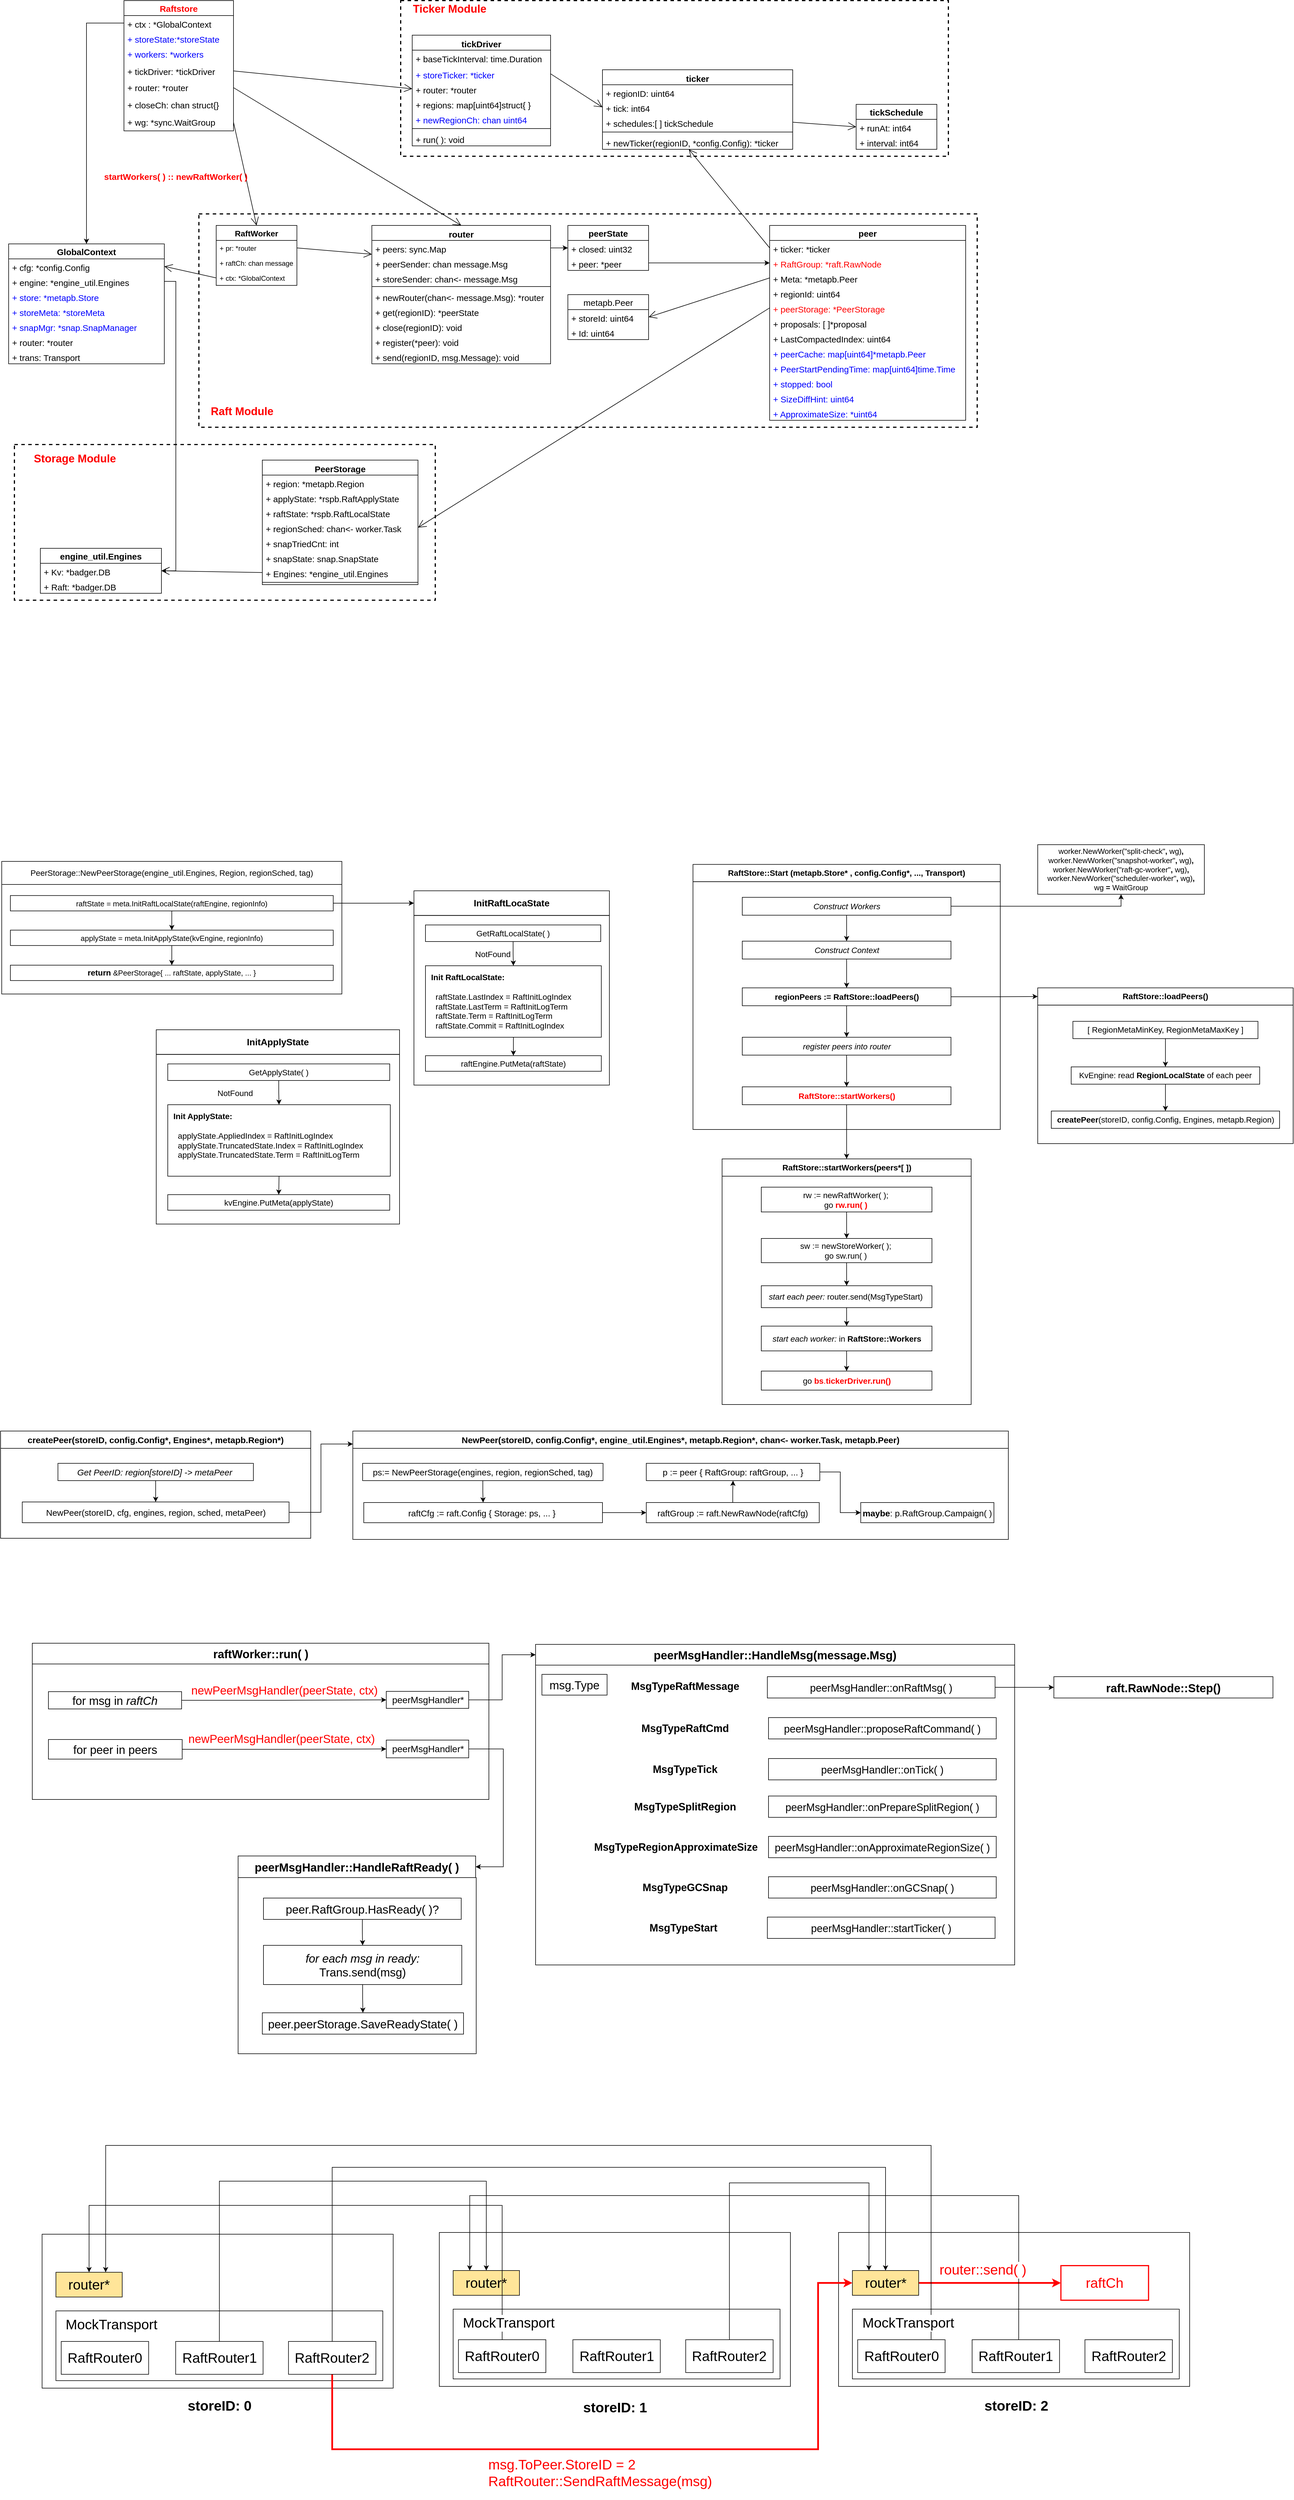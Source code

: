 <mxfile version="20.1.1" type="github">
  <diagram id="tBIzFtv9pFjkW5kWRdbj" name="Page-1">
    <mxGraphModel dx="2852" dy="-380" grid="0" gridSize="9" guides="1" tooltips="1" connect="1" arrows="1" fold="1" page="1" pageScale="1" pageWidth="1200" pageHeight="1920" background="#FFFFFF" math="0" shadow="0">
      <root>
        <mxCell id="0" />
        <mxCell id="1" parent="0" />
        <mxCell id="D-rIPL_294MoTh9g5Jy0-112" value="" style="rounded=0;whiteSpace=wrap;html=1;labelBackgroundColor=#FFFFFF;fontFamily=Helvetica;fontSize=20;fontColor=#000000;strokeColor=default;" vertex="1" parent="1">
          <mxGeometry x="98" y="6324" width="609" height="267" as="geometry" />
        </mxCell>
        <mxCell id="JLKdtW9m7qx7ISl_pGbp-1" value="Raftstore" style="swimlane;fontStyle=1;childLayout=stackLayout;horizontal=1;startSize=26;fillColor=none;horizontalStack=0;resizeParent=1;resizeParentMax=0;resizeLast=0;collapsible=1;marginBottom=0;fontColor=#FF0000;fontSize=15;" parent="1" vertex="1">
          <mxGeometry x="240" y="2450" width="190" height="226" as="geometry" />
        </mxCell>
        <mxCell id="JLKdtW9m7qx7ISl_pGbp-2" value="+ ctx : *GlobalContext" style="text;strokeColor=none;fillColor=none;align=left;verticalAlign=top;spacingLeft=4;spacingRight=4;overflow=hidden;rotatable=0;points=[[0,0.5],[1,0.5]];portConstraint=eastwest;fontSize=15;" parent="JLKdtW9m7qx7ISl_pGbp-1" vertex="1">
          <mxGeometry y="26" width="190" height="26" as="geometry" />
        </mxCell>
        <mxCell id="JLKdtW9m7qx7ISl_pGbp-3" value="+ storeState:*storeState" style="text;strokeColor=none;fillColor=none;align=left;verticalAlign=top;spacingLeft=4;spacingRight=4;overflow=hidden;rotatable=0;points=[[0,0.5],[1,0.5]];portConstraint=eastwest;fontColor=#0000FF;fontSize=15;" parent="JLKdtW9m7qx7ISl_pGbp-1" vertex="1">
          <mxGeometry y="52" width="190" height="26" as="geometry" />
        </mxCell>
        <mxCell id="JLKdtW9m7qx7ISl_pGbp-4" value="+ workers: *workers" style="text;strokeColor=none;fillColor=none;align=left;verticalAlign=top;spacingLeft=4;spacingRight=4;overflow=hidden;rotatable=0;points=[[0,0.5],[1,0.5]];portConstraint=eastwest;fontColor=#0000FF;fontSize=15;" parent="JLKdtW9m7qx7ISl_pGbp-1" vertex="1">
          <mxGeometry y="78" width="190" height="30" as="geometry" />
        </mxCell>
        <mxCell id="JLKdtW9m7qx7ISl_pGbp-5" value="+ tickDriver: *tickDriver" style="text;strokeColor=none;fillColor=none;align=left;verticalAlign=top;spacingLeft=4;spacingRight=4;overflow=hidden;rotatable=0;points=[[0,0.5],[1,0.5]];portConstraint=eastwest;fontSize=15;" parent="JLKdtW9m7qx7ISl_pGbp-1" vertex="1">
          <mxGeometry y="108" width="190" height="28" as="geometry" />
        </mxCell>
        <mxCell id="JLKdtW9m7qx7ISl_pGbp-6" value="+ router: *router" style="text;strokeColor=none;fillColor=none;align=left;verticalAlign=top;spacingLeft=4;spacingRight=4;overflow=hidden;rotatable=0;points=[[0,0.5],[1,0.5]];portConstraint=eastwest;fontSize=15;" parent="JLKdtW9m7qx7ISl_pGbp-1" vertex="1">
          <mxGeometry y="136" width="190" height="30" as="geometry" />
        </mxCell>
        <mxCell id="JLKdtW9m7qx7ISl_pGbp-7" value="+ closeCh: chan struct{}" style="text;strokeColor=none;fillColor=none;align=left;verticalAlign=top;spacingLeft=4;spacingRight=4;overflow=hidden;rotatable=0;points=[[0,0.5],[1,0.5]];portConstraint=eastwest;fontSize=15;" parent="JLKdtW9m7qx7ISl_pGbp-1" vertex="1">
          <mxGeometry y="166" width="190" height="30" as="geometry" />
        </mxCell>
        <mxCell id="JLKdtW9m7qx7ISl_pGbp-8" value="+ wg: *sync.WaitGroup" style="text;strokeColor=none;fillColor=none;align=left;verticalAlign=top;spacingLeft=4;spacingRight=4;overflow=hidden;rotatable=0;points=[[0,0.5],[1,0.5]];portConstraint=eastwest;fontSize=15;" parent="JLKdtW9m7qx7ISl_pGbp-1" vertex="1">
          <mxGeometry y="196" width="190" height="30" as="geometry" />
        </mxCell>
        <mxCell id="JLKdtW9m7qx7ISl_pGbp-9" value="router" style="swimlane;fontStyle=1;align=center;verticalAlign=top;childLayout=stackLayout;horizontal=1;startSize=26;horizontalStack=0;resizeParent=1;resizeParentMax=0;resizeLast=0;collapsible=1;marginBottom=0;fontSize=15;" parent="1" vertex="1">
          <mxGeometry x="670" y="2840" width="310" height="240" as="geometry" />
        </mxCell>
        <mxCell id="JLKdtW9m7qx7ISl_pGbp-10" value="+ peers: sync.Map" style="text;strokeColor=none;fillColor=none;align=left;verticalAlign=top;spacingLeft=4;spacingRight=4;overflow=hidden;rotatable=0;points=[[0,0.5],[1,0.5]];portConstraint=eastwest;fontSize=15;" parent="JLKdtW9m7qx7ISl_pGbp-9" vertex="1">
          <mxGeometry y="26" width="310" height="26" as="geometry" />
        </mxCell>
        <mxCell id="JLKdtW9m7qx7ISl_pGbp-11" value="+ peerSender: chan message.Msg" style="text;strokeColor=none;fillColor=none;align=left;verticalAlign=top;spacingLeft=4;spacingRight=4;overflow=hidden;rotatable=0;points=[[0,0.5],[1,0.5]];portConstraint=eastwest;fontSize=15;" parent="JLKdtW9m7qx7ISl_pGbp-9" vertex="1">
          <mxGeometry y="52" width="310" height="26" as="geometry" />
        </mxCell>
        <mxCell id="JLKdtW9m7qx7ISl_pGbp-12" value="+ storeSender: chan&lt;- message.Msg" style="text;strokeColor=none;fillColor=none;align=left;verticalAlign=top;spacingLeft=4;spacingRight=4;overflow=hidden;rotatable=0;points=[[0,0.5],[1,0.5]];portConstraint=eastwest;fontSize=15;" parent="JLKdtW9m7qx7ISl_pGbp-9" vertex="1">
          <mxGeometry y="78" width="310" height="24" as="geometry" />
        </mxCell>
        <mxCell id="JLKdtW9m7qx7ISl_pGbp-13" value="" style="line;strokeWidth=1;fillColor=none;align=left;verticalAlign=middle;spacingTop=-1;spacingLeft=3;spacingRight=3;rotatable=0;labelPosition=right;points=[];portConstraint=eastwest;fontSize=15;" parent="JLKdtW9m7qx7ISl_pGbp-9" vertex="1">
          <mxGeometry y="102" width="310" height="8" as="geometry" />
        </mxCell>
        <mxCell id="JLKdtW9m7qx7ISl_pGbp-14" value="+ newRouter(chan&lt;- message.Msg): *router" style="text;strokeColor=none;fillColor=none;align=left;verticalAlign=top;spacingLeft=4;spacingRight=4;overflow=hidden;rotatable=0;points=[[0,0.5],[1,0.5]];portConstraint=eastwest;fontSize=15;" parent="JLKdtW9m7qx7ISl_pGbp-9" vertex="1">
          <mxGeometry y="110" width="310" height="26" as="geometry" />
        </mxCell>
        <mxCell id="JLKdtW9m7qx7ISl_pGbp-15" value="+ get(regionID): *peerState" style="text;strokeColor=none;fillColor=none;align=left;verticalAlign=top;spacingLeft=4;spacingRight=4;overflow=hidden;rotatable=0;points=[[0,0.5],[1,0.5]];portConstraint=eastwest;fontSize=15;" parent="JLKdtW9m7qx7ISl_pGbp-9" vertex="1">
          <mxGeometry y="136" width="310" height="26" as="geometry" />
        </mxCell>
        <mxCell id="JLKdtW9m7qx7ISl_pGbp-16" value="+ close(regionID): void" style="text;strokeColor=none;fillColor=none;align=left;verticalAlign=top;spacingLeft=4;spacingRight=4;overflow=hidden;rotatable=0;points=[[0,0.5],[1,0.5]];portConstraint=eastwest;fontSize=15;" parent="JLKdtW9m7qx7ISl_pGbp-9" vertex="1">
          <mxGeometry y="162" width="310" height="26" as="geometry" />
        </mxCell>
        <mxCell id="JLKdtW9m7qx7ISl_pGbp-17" value="+ register(*peer): void" style="text;strokeColor=none;fillColor=none;align=left;verticalAlign=top;spacingLeft=4;spacingRight=4;overflow=hidden;rotatable=0;points=[[0,0.5],[1,0.5]];portConstraint=eastwest;fontSize=15;" parent="JLKdtW9m7qx7ISl_pGbp-9" vertex="1">
          <mxGeometry y="188" width="310" height="26" as="geometry" />
        </mxCell>
        <mxCell id="JLKdtW9m7qx7ISl_pGbp-18" value="+ send(regionID, msg.Message): void" style="text;strokeColor=none;fillColor=none;align=left;verticalAlign=top;spacingLeft=4;spacingRight=4;overflow=hidden;rotatable=0;points=[[0,0.5],[1,0.5]];portConstraint=eastwest;fontSize=15;" parent="JLKdtW9m7qx7ISl_pGbp-9" vertex="1">
          <mxGeometry y="214" width="310" height="26" as="geometry" />
        </mxCell>
        <mxCell id="JLKdtW9m7qx7ISl_pGbp-19" value="GlobalContext" style="swimlane;fontStyle=1;childLayout=stackLayout;horizontal=1;startSize=26;fillColor=none;horizontalStack=0;resizeParent=1;resizeParentMax=0;resizeLast=0;collapsible=1;marginBottom=0;fontSize=15;" parent="1" vertex="1">
          <mxGeometry x="40" y="2872" width="270" height="208" as="geometry" />
        </mxCell>
        <mxCell id="JLKdtW9m7qx7ISl_pGbp-20" value="+ cfg: *config.Config" style="text;strokeColor=none;fillColor=none;align=left;verticalAlign=top;spacingLeft=4;spacingRight=4;overflow=hidden;rotatable=0;points=[[0,0.5],[1,0.5]];portConstraint=eastwest;fontSize=15;" parent="JLKdtW9m7qx7ISl_pGbp-19" vertex="1">
          <mxGeometry y="26" width="270" height="26" as="geometry" />
        </mxCell>
        <mxCell id="JLKdtW9m7qx7ISl_pGbp-21" value="+ engine: *engine_util.Engines" style="text;strokeColor=none;fillColor=none;align=left;verticalAlign=top;spacingLeft=4;spacingRight=4;overflow=hidden;rotatable=0;points=[[0,0.5],[1,0.5]];portConstraint=eastwest;fontSize=15;" parent="JLKdtW9m7qx7ISl_pGbp-19" vertex="1">
          <mxGeometry y="52" width="270" height="26" as="geometry" />
        </mxCell>
        <mxCell id="JLKdtW9m7qx7ISl_pGbp-22" value="+ store: *metapb.Store" style="text;strokeColor=none;fillColor=none;align=left;verticalAlign=top;spacingLeft=4;spacingRight=4;overflow=hidden;rotatable=0;points=[[0,0.5],[1,0.5]];portConstraint=eastwest;fontColor=#0000FF;fontSize=15;" parent="JLKdtW9m7qx7ISl_pGbp-19" vertex="1">
          <mxGeometry y="78" width="270" height="26" as="geometry" />
        </mxCell>
        <mxCell id="JLKdtW9m7qx7ISl_pGbp-23" value="+ storeMeta: *storeMeta" style="text;strokeColor=none;fillColor=none;align=left;verticalAlign=top;spacingLeft=4;spacingRight=4;overflow=hidden;rotatable=0;points=[[0,0.5],[1,0.5]];portConstraint=eastwest;fontColor=#0000FF;fontSize=15;" parent="JLKdtW9m7qx7ISl_pGbp-19" vertex="1">
          <mxGeometry y="104" width="270" height="26" as="geometry" />
        </mxCell>
        <mxCell id="JLKdtW9m7qx7ISl_pGbp-24" value="+ snapMgr: *snap.SnapManager" style="text;strokeColor=none;fillColor=none;align=left;verticalAlign=top;spacingLeft=4;spacingRight=4;overflow=hidden;rotatable=0;points=[[0,0.5],[1,0.5]];portConstraint=eastwest;fontColor=#0000FF;fontSize=15;" parent="JLKdtW9m7qx7ISl_pGbp-19" vertex="1">
          <mxGeometry y="130" width="270" height="26" as="geometry" />
        </mxCell>
        <mxCell id="JLKdtW9m7qx7ISl_pGbp-25" value="+ router: *router" style="text;strokeColor=none;fillColor=none;align=left;verticalAlign=top;spacingLeft=4;spacingRight=4;overflow=hidden;rotatable=0;points=[[0,0.5],[1,0.5]];portConstraint=eastwest;fontSize=15;" parent="JLKdtW9m7qx7ISl_pGbp-19" vertex="1">
          <mxGeometry y="156" width="270" height="26" as="geometry" />
        </mxCell>
        <mxCell id="JLKdtW9m7qx7ISl_pGbp-26" value="+ trans: Transport" style="text;strokeColor=none;fillColor=none;align=left;verticalAlign=top;spacingLeft=4;spacingRight=4;overflow=hidden;rotatable=0;points=[[0,0.5],[1,0.5]];portConstraint=eastwest;fontSize=15;" parent="JLKdtW9m7qx7ISl_pGbp-19" vertex="1">
          <mxGeometry y="182" width="270" height="26" as="geometry" />
        </mxCell>
        <mxCell id="JLKdtW9m7qx7ISl_pGbp-27" style="edgeStyle=orthogonalEdgeStyle;rounded=0;orthogonalLoop=1;jettySize=auto;html=1;entryX=0.5;entryY=0;entryDx=0;entryDy=0;fontSize=15;" parent="1" source="JLKdtW9m7qx7ISl_pGbp-2" target="JLKdtW9m7qx7ISl_pGbp-19" edge="1">
          <mxGeometry relative="1" as="geometry" />
        </mxCell>
        <mxCell id="JLKdtW9m7qx7ISl_pGbp-28" value="peerState" style="swimlane;fontStyle=1;childLayout=stackLayout;horizontal=1;startSize=26;fillColor=none;horizontalStack=0;resizeParent=1;resizeParentMax=0;resizeLast=0;collapsible=1;marginBottom=0;fontColor=#000000;fontSize=15;" parent="1" vertex="1">
          <mxGeometry x="1010" y="2840" width="140" height="78" as="geometry" />
        </mxCell>
        <mxCell id="JLKdtW9m7qx7ISl_pGbp-29" value="+ closed: uint32" style="text;strokeColor=none;fillColor=none;align=left;verticalAlign=top;spacingLeft=4;spacingRight=4;overflow=hidden;rotatable=0;points=[[0,0.5],[1,0.5]];portConstraint=eastwest;fontColor=#000000;fontSize=15;" parent="JLKdtW9m7qx7ISl_pGbp-28" vertex="1">
          <mxGeometry y="26" width="140" height="26" as="geometry" />
        </mxCell>
        <mxCell id="JLKdtW9m7qx7ISl_pGbp-30" value="+ peer: *peer" style="text;strokeColor=none;fillColor=none;align=left;verticalAlign=top;spacingLeft=4;spacingRight=4;overflow=hidden;rotatable=0;points=[[0,0.5],[1,0.5]];portConstraint=eastwest;fontColor=#000000;fontSize=15;" parent="JLKdtW9m7qx7ISl_pGbp-28" vertex="1">
          <mxGeometry y="52" width="140" height="26" as="geometry" />
        </mxCell>
        <mxCell id="JLKdtW9m7qx7ISl_pGbp-31" style="edgeStyle=orthogonalEdgeStyle;rounded=0;orthogonalLoop=1;jettySize=auto;html=1;entryX=0;entryY=0.5;entryDx=0;entryDy=0;fontColor=#000000;fontSize=15;" parent="1" source="JLKdtW9m7qx7ISl_pGbp-10" target="JLKdtW9m7qx7ISl_pGbp-29" edge="1">
          <mxGeometry relative="1" as="geometry" />
        </mxCell>
        <mxCell id="JLKdtW9m7qx7ISl_pGbp-32" value="peer" style="swimlane;fontStyle=1;childLayout=stackLayout;horizontal=1;startSize=26;fillColor=none;horizontalStack=0;resizeParent=1;resizeParentMax=0;resizeLast=0;collapsible=1;marginBottom=0;fontColor=#000000;fontSize=15;" parent="1" vertex="1">
          <mxGeometry x="1360" y="2840" width="340" height="338" as="geometry" />
        </mxCell>
        <mxCell id="JLKdtW9m7qx7ISl_pGbp-33" value="+ ticker: *ticker" style="text;strokeColor=none;fillColor=none;align=left;verticalAlign=top;spacingLeft=4;spacingRight=4;overflow=hidden;rotatable=0;points=[[0,0.5],[1,0.5]];portConstraint=eastwest;fontColor=#000000;fontSize=15;" parent="JLKdtW9m7qx7ISl_pGbp-32" vertex="1">
          <mxGeometry y="26" width="340" height="26" as="geometry" />
        </mxCell>
        <mxCell id="JLKdtW9m7qx7ISl_pGbp-34" value="+ RaftGroup: *raft.RawNode" style="text;strokeColor=none;fillColor=none;align=left;verticalAlign=top;spacingLeft=4;spacingRight=4;overflow=hidden;rotatable=0;points=[[0,0.5],[1,0.5]];portConstraint=eastwest;fontColor=#FF0000;fontSize=15;" parent="JLKdtW9m7qx7ISl_pGbp-32" vertex="1">
          <mxGeometry y="52" width="340" height="26" as="geometry" />
        </mxCell>
        <mxCell id="JLKdtW9m7qx7ISl_pGbp-35" value="+ Meta: *metapb.Peer" style="text;strokeColor=none;fillColor=none;align=left;verticalAlign=top;spacingLeft=4;spacingRight=4;overflow=hidden;rotatable=0;points=[[0,0.5],[1,0.5]];portConstraint=eastwest;fontColor=#000000;fontSize=15;" parent="JLKdtW9m7qx7ISl_pGbp-32" vertex="1">
          <mxGeometry y="78" width="340" height="26" as="geometry" />
        </mxCell>
        <mxCell id="JLKdtW9m7qx7ISl_pGbp-36" value="+ regionId: uint64" style="text;strokeColor=none;fillColor=none;align=left;verticalAlign=top;spacingLeft=4;spacingRight=4;overflow=hidden;rotatable=0;points=[[0,0.5],[1,0.5]];portConstraint=eastwest;fontColor=#000000;fontSize=15;" parent="JLKdtW9m7qx7ISl_pGbp-32" vertex="1">
          <mxGeometry y="104" width="340" height="26" as="geometry" />
        </mxCell>
        <mxCell id="JLKdtW9m7qx7ISl_pGbp-37" value="+ peerStorage: *PeerStorage" style="text;strokeColor=none;fillColor=none;align=left;verticalAlign=top;spacingLeft=4;spacingRight=4;overflow=hidden;rotatable=0;points=[[0,0.5],[1,0.5]];portConstraint=eastwest;fontColor=#FF0000;fontSize=15;" parent="JLKdtW9m7qx7ISl_pGbp-32" vertex="1">
          <mxGeometry y="130" width="340" height="26" as="geometry" />
        </mxCell>
        <mxCell id="JLKdtW9m7qx7ISl_pGbp-38" value="+ proposals: [ ]*proposal" style="text;strokeColor=none;fillColor=none;align=left;verticalAlign=top;spacingLeft=4;spacingRight=4;overflow=hidden;rotatable=0;points=[[0,0.5],[1,0.5]];portConstraint=eastwest;fontColor=#000000;fontSize=15;" parent="JLKdtW9m7qx7ISl_pGbp-32" vertex="1">
          <mxGeometry y="156" width="340" height="26" as="geometry" />
        </mxCell>
        <mxCell id="JLKdtW9m7qx7ISl_pGbp-39" value="+ LastCompactedIndex: uint64" style="text;strokeColor=none;fillColor=none;align=left;verticalAlign=top;spacingLeft=4;spacingRight=4;overflow=hidden;rotatable=0;points=[[0,0.5],[1,0.5]];portConstraint=eastwest;fontColor=#000000;fontSize=15;" parent="JLKdtW9m7qx7ISl_pGbp-32" vertex="1">
          <mxGeometry y="182" width="340" height="26" as="geometry" />
        </mxCell>
        <mxCell id="JLKdtW9m7qx7ISl_pGbp-40" value="+ peerCache: map[uint64]*metapb.Peer" style="text;strokeColor=none;fillColor=none;align=left;verticalAlign=top;spacingLeft=4;spacingRight=4;overflow=hidden;rotatable=0;points=[[0,0.5],[1,0.5]];portConstraint=eastwest;fontColor=#0000FF;fontSize=15;" parent="JLKdtW9m7qx7ISl_pGbp-32" vertex="1">
          <mxGeometry y="208" width="340" height="26" as="geometry" />
        </mxCell>
        <mxCell id="JLKdtW9m7qx7ISl_pGbp-41" value="+ PeerStartPendingTime: map[uint64]time.Time" style="text;strokeColor=none;fillColor=none;align=left;verticalAlign=top;spacingLeft=4;spacingRight=4;overflow=hidden;rotatable=0;points=[[0,0.5],[1,0.5]];portConstraint=eastwest;fontColor=#0000FF;fontSize=15;" parent="JLKdtW9m7qx7ISl_pGbp-32" vertex="1">
          <mxGeometry y="234" width="340" height="26" as="geometry" />
        </mxCell>
        <mxCell id="JLKdtW9m7qx7ISl_pGbp-42" value="+ stopped: bool" style="text;strokeColor=none;fillColor=none;align=left;verticalAlign=top;spacingLeft=4;spacingRight=4;overflow=hidden;rotatable=0;points=[[0,0.5],[1,0.5]];portConstraint=eastwest;fontColor=#0000FF;fontSize=15;" parent="JLKdtW9m7qx7ISl_pGbp-32" vertex="1">
          <mxGeometry y="260" width="340" height="26" as="geometry" />
        </mxCell>
        <mxCell id="JLKdtW9m7qx7ISl_pGbp-43" value="+ SizeDiffHint: uint64" style="text;strokeColor=none;fillColor=none;align=left;verticalAlign=top;spacingLeft=4;spacingRight=4;overflow=hidden;rotatable=0;points=[[0,0.5],[1,0.5]];portConstraint=eastwest;fontColor=#0000FF;fontSize=15;" parent="JLKdtW9m7qx7ISl_pGbp-32" vertex="1">
          <mxGeometry y="286" width="340" height="26" as="geometry" />
        </mxCell>
        <mxCell id="JLKdtW9m7qx7ISl_pGbp-44" value="+ ApproximateSize: *uint64" style="text;strokeColor=none;fillColor=none;align=left;verticalAlign=top;spacingLeft=4;spacingRight=4;overflow=hidden;rotatable=0;points=[[0,0.5],[1,0.5]];portConstraint=eastwest;fontColor=#0000FF;fontSize=15;" parent="JLKdtW9m7qx7ISl_pGbp-32" vertex="1">
          <mxGeometry y="312" width="340" height="26" as="geometry" />
        </mxCell>
        <mxCell id="JLKdtW9m7qx7ISl_pGbp-45" style="edgeStyle=orthogonalEdgeStyle;rounded=0;orthogonalLoop=1;jettySize=auto;html=1;entryX=0;entryY=0.5;entryDx=0;entryDy=0;fontColor=#000000;fontSize=15;exitX=1;exitY=0.5;exitDx=0;exitDy=0;" parent="1" source="JLKdtW9m7qx7ISl_pGbp-30" target="JLKdtW9m7qx7ISl_pGbp-34" edge="1">
          <mxGeometry relative="1" as="geometry">
            <mxPoint x="1220" y="2905" as="sourcePoint" />
          </mxGeometry>
        </mxCell>
        <mxCell id="JLKdtW9m7qx7ISl_pGbp-46" value="metapb.Peer" style="swimlane;fontStyle=0;childLayout=stackLayout;horizontal=1;startSize=26;fillColor=none;horizontalStack=0;resizeParent=1;resizeParentMax=0;resizeLast=0;collapsible=1;marginBottom=0;fontSize=15;fontColor=#000000;strokeColor=default;" parent="1" vertex="1">
          <mxGeometry x="1010" y="2960" width="140" height="78" as="geometry" />
        </mxCell>
        <mxCell id="JLKdtW9m7qx7ISl_pGbp-47" value="+ storeId: uint64" style="text;strokeColor=none;fillColor=none;align=left;verticalAlign=top;spacingLeft=4;spacingRight=4;overflow=hidden;rotatable=0;points=[[0,0.5],[1,0.5]];portConstraint=eastwest;fontSize=15;fontColor=#000000;" parent="JLKdtW9m7qx7ISl_pGbp-46" vertex="1">
          <mxGeometry y="26" width="140" height="26" as="geometry" />
        </mxCell>
        <mxCell id="JLKdtW9m7qx7ISl_pGbp-48" value="+ Id: uint64" style="text;strokeColor=none;fillColor=none;align=left;verticalAlign=top;spacingLeft=4;spacingRight=4;overflow=hidden;rotatable=0;points=[[0,0.5],[1,0.5]];portConstraint=eastwest;fontSize=15;fontColor=#000000;" parent="JLKdtW9m7qx7ISl_pGbp-46" vertex="1">
          <mxGeometry y="52" width="140" height="26" as="geometry" />
        </mxCell>
        <mxCell id="JLKdtW9m7qx7ISl_pGbp-49" value="ticker" style="swimlane;fontStyle=1;align=center;verticalAlign=top;childLayout=stackLayout;horizontal=1;startSize=26;horizontalStack=0;resizeParent=1;resizeParentMax=0;resizeLast=0;collapsible=1;marginBottom=0;fontSize=15;fontColor=#000000;strokeColor=default;fillColor=none;gradientColor=#ffffff;" parent="1" vertex="1">
          <mxGeometry x="1070" y="2570" width="330" height="138" as="geometry" />
        </mxCell>
        <mxCell id="JLKdtW9m7qx7ISl_pGbp-50" value="+ regionID: uint64" style="text;strokeColor=none;fillColor=none;align=left;verticalAlign=top;spacingLeft=4;spacingRight=4;overflow=hidden;rotatable=0;points=[[0,0.5],[1,0.5]];portConstraint=eastwest;fontSize=15;fontColor=#000000;" parent="JLKdtW9m7qx7ISl_pGbp-49" vertex="1">
          <mxGeometry y="26" width="330" height="26" as="geometry" />
        </mxCell>
        <mxCell id="JLKdtW9m7qx7ISl_pGbp-51" value="+ tick: int64" style="text;strokeColor=none;fillColor=none;align=left;verticalAlign=top;spacingLeft=4;spacingRight=4;overflow=hidden;rotatable=0;points=[[0,0.5],[1,0.5]];portConstraint=eastwest;fontSize=15;fontColor=#000000;" parent="JLKdtW9m7qx7ISl_pGbp-49" vertex="1">
          <mxGeometry y="52" width="330" height="26" as="geometry" />
        </mxCell>
        <mxCell id="JLKdtW9m7qx7ISl_pGbp-52" value="+ schedules:[ ] tickSchedule" style="text;strokeColor=none;fillColor=none;align=left;verticalAlign=top;spacingLeft=4;spacingRight=4;overflow=hidden;rotatable=0;points=[[0,0.5],[1,0.5]];portConstraint=eastwest;fontSize=15;fontColor=#000000;" parent="JLKdtW9m7qx7ISl_pGbp-49" vertex="1">
          <mxGeometry y="78" width="330" height="26" as="geometry" />
        </mxCell>
        <mxCell id="JLKdtW9m7qx7ISl_pGbp-53" value="" style="line;strokeWidth=1;fillColor=none;align=left;verticalAlign=middle;spacingTop=-1;spacingLeft=3;spacingRight=3;rotatable=0;labelPosition=right;points=[];portConstraint=eastwest;fontSize=15;fontColor=#000000;" parent="JLKdtW9m7qx7ISl_pGbp-49" vertex="1">
          <mxGeometry y="104" width="330" height="8" as="geometry" />
        </mxCell>
        <mxCell id="JLKdtW9m7qx7ISl_pGbp-54" value="+ newTicker(regionID, *config.Config): *ticker" style="text;strokeColor=none;fillColor=none;align=left;verticalAlign=top;spacingLeft=4;spacingRight=4;overflow=hidden;rotatable=0;points=[[0,0.5],[1,0.5]];portConstraint=eastwest;fontSize=15;fontColor=#000000;" parent="JLKdtW9m7qx7ISl_pGbp-49" vertex="1">
          <mxGeometry y="112" width="330" height="26" as="geometry" />
        </mxCell>
        <mxCell id="JLKdtW9m7qx7ISl_pGbp-55" value="tickSchedule" style="swimlane;fontStyle=1;childLayout=stackLayout;horizontal=1;startSize=26;fillColor=none;horizontalStack=0;resizeParent=1;resizeParentMax=0;resizeLast=0;collapsible=1;marginBottom=0;fontSize=15;fontColor=#000000;strokeColor=default;" parent="1" vertex="1">
          <mxGeometry x="1510" y="2630" width="140" height="78" as="geometry" />
        </mxCell>
        <mxCell id="JLKdtW9m7qx7ISl_pGbp-56" value="+ runAt: int64" style="text;strokeColor=none;fillColor=none;align=left;verticalAlign=top;spacingLeft=4;spacingRight=4;overflow=hidden;rotatable=0;points=[[0,0.5],[1,0.5]];portConstraint=eastwest;fontSize=15;fontColor=#000000;" parent="JLKdtW9m7qx7ISl_pGbp-55" vertex="1">
          <mxGeometry y="26" width="140" height="26" as="geometry" />
        </mxCell>
        <mxCell id="JLKdtW9m7qx7ISl_pGbp-57" value="+ interval: int64" style="text;strokeColor=none;fillColor=none;align=left;verticalAlign=top;spacingLeft=4;spacingRight=4;overflow=hidden;rotatable=0;points=[[0,0.5],[1,0.5]];portConstraint=eastwest;fontSize=15;fontColor=#000000;" parent="JLKdtW9m7qx7ISl_pGbp-55" vertex="1">
          <mxGeometry y="52" width="140" height="26" as="geometry" />
        </mxCell>
        <mxCell id="JLKdtW9m7qx7ISl_pGbp-58" value="tickDriver" style="swimlane;fontStyle=1;align=center;verticalAlign=top;childLayout=stackLayout;horizontal=1;startSize=26;horizontalStack=0;resizeParent=1;resizeParentMax=0;resizeLast=0;collapsible=1;marginBottom=0;fontSize=15;fontColor=#000000;strokeColor=default;fillColor=none;gradientColor=#ffffff;" parent="1" vertex="1">
          <mxGeometry x="740" y="2510" width="240" height="192" as="geometry" />
        </mxCell>
        <mxCell id="JLKdtW9m7qx7ISl_pGbp-59" value="+ baseTickInterval: time.Duration" style="text;strokeColor=none;fillColor=none;align=left;verticalAlign=top;spacingLeft=4;spacingRight=4;overflow=hidden;rotatable=0;points=[[0,0.5],[1,0.5]];portConstraint=eastwest;fontSize=15;fontColor=#000000;" parent="JLKdtW9m7qx7ISl_pGbp-58" vertex="1">
          <mxGeometry y="26" width="240" height="28" as="geometry" />
        </mxCell>
        <mxCell id="JLKdtW9m7qx7ISl_pGbp-60" value="+ storeTicker: *ticker" style="text;strokeColor=none;fillColor=none;align=left;verticalAlign=top;spacingLeft=4;spacingRight=4;overflow=hidden;rotatable=0;points=[[0,0.5],[1,0.5]];portConstraint=eastwest;fontSize=15;fontColor=#0000FF;" parent="JLKdtW9m7qx7ISl_pGbp-58" vertex="1">
          <mxGeometry y="54" width="240" height="26" as="geometry" />
        </mxCell>
        <mxCell id="JLKdtW9m7qx7ISl_pGbp-61" value="+ router: *router" style="text;strokeColor=none;fillColor=none;align=left;verticalAlign=top;spacingLeft=4;spacingRight=4;overflow=hidden;rotatable=0;points=[[0,0.5],[1,0.5]];portConstraint=eastwest;fontSize=15;fontColor=#000000;" parent="JLKdtW9m7qx7ISl_pGbp-58" vertex="1">
          <mxGeometry y="80" width="240" height="26" as="geometry" />
        </mxCell>
        <mxCell id="JLKdtW9m7qx7ISl_pGbp-62" value="+ regions: map[uint64]struct{ }" style="text;strokeColor=none;fillColor=none;align=left;verticalAlign=top;spacingLeft=4;spacingRight=4;overflow=hidden;rotatable=0;points=[[0,0.5],[1,0.5]];portConstraint=eastwest;fontSize=15;fontColor=#000000;" parent="JLKdtW9m7qx7ISl_pGbp-58" vertex="1">
          <mxGeometry y="106" width="240" height="26" as="geometry" />
        </mxCell>
        <mxCell id="JLKdtW9m7qx7ISl_pGbp-63" value="+ newRegionCh: chan uint64" style="text;strokeColor=none;fillColor=none;align=left;verticalAlign=top;spacingLeft=4;spacingRight=4;overflow=hidden;rotatable=0;points=[[0,0.5],[1,0.5]];portConstraint=eastwest;fontSize=15;fontColor=#0000FF;" parent="JLKdtW9m7qx7ISl_pGbp-58" vertex="1">
          <mxGeometry y="132" width="240" height="26" as="geometry" />
        </mxCell>
        <mxCell id="JLKdtW9m7qx7ISl_pGbp-64" value="" style="line;strokeWidth=1;fillColor=none;align=left;verticalAlign=middle;spacingTop=-1;spacingLeft=3;spacingRight=3;rotatable=0;labelPosition=right;points=[];portConstraint=eastwest;fontSize=15;fontColor=#000000;" parent="JLKdtW9m7qx7ISl_pGbp-58" vertex="1">
          <mxGeometry y="158" width="240" height="8" as="geometry" />
        </mxCell>
        <mxCell id="JLKdtW9m7qx7ISl_pGbp-65" value="+ run( ): void" style="text;strokeColor=none;fillColor=none;align=left;verticalAlign=top;spacingLeft=4;spacingRight=4;overflow=hidden;rotatable=0;points=[[0,0.5],[1,0.5]];portConstraint=eastwest;fontSize=15;fontColor=#000000;" parent="JLKdtW9m7qx7ISl_pGbp-58" vertex="1">
          <mxGeometry y="166" width="240" height="26" as="geometry" />
        </mxCell>
        <mxCell id="JLKdtW9m7qx7ISl_pGbp-66" value="PeerStorage" style="swimlane;fontStyle=1;align=center;verticalAlign=top;childLayout=stackLayout;horizontal=1;startSize=26;horizontalStack=0;resizeParent=1;resizeParentMax=0;resizeLast=0;collapsible=1;marginBottom=0;fontSize=15;fontColor=#000000;strokeColor=default;fillColor=none;gradientColor=#ffffff;" parent="1" vertex="1">
          <mxGeometry x="480" y="3247" width="270" height="216" as="geometry" />
        </mxCell>
        <mxCell id="JLKdtW9m7qx7ISl_pGbp-67" value="+ region: *metapb.Region" style="text;strokeColor=none;fillColor=none;align=left;verticalAlign=top;spacingLeft=4;spacingRight=4;overflow=hidden;rotatable=0;points=[[0,0.5],[1,0.5]];portConstraint=eastwest;fontSize=15;fontColor=#000000;" parent="JLKdtW9m7qx7ISl_pGbp-66" vertex="1">
          <mxGeometry y="26" width="270" height="26" as="geometry" />
        </mxCell>
        <mxCell id="JLKdtW9m7qx7ISl_pGbp-68" value="+ applyState: *rspb.RaftApplyState" style="text;strokeColor=none;fillColor=none;align=left;verticalAlign=top;spacingLeft=4;spacingRight=4;overflow=hidden;rotatable=0;points=[[0,0.5],[1,0.5]];portConstraint=eastwest;fontSize=15;fontColor=#000000;" parent="JLKdtW9m7qx7ISl_pGbp-66" vertex="1">
          <mxGeometry y="52" width="270" height="26" as="geometry" />
        </mxCell>
        <mxCell id="JLKdtW9m7qx7ISl_pGbp-69" value="+ raftState: *rspb.RaftLocalState" style="text;strokeColor=none;fillColor=none;align=left;verticalAlign=top;spacingLeft=4;spacingRight=4;overflow=hidden;rotatable=0;points=[[0,0.5],[1,0.5]];portConstraint=eastwest;fontSize=15;fontColor=#000000;" parent="JLKdtW9m7qx7ISl_pGbp-66" vertex="1">
          <mxGeometry y="78" width="270" height="26" as="geometry" />
        </mxCell>
        <mxCell id="JLKdtW9m7qx7ISl_pGbp-70" value="+ regionSched: chan&lt;- worker.Task" style="text;strokeColor=none;fillColor=none;align=left;verticalAlign=top;spacingLeft=4;spacingRight=4;overflow=hidden;rotatable=0;points=[[0,0.5],[1,0.5]];portConstraint=eastwest;fontSize=15;fontColor=#000000;" parent="JLKdtW9m7qx7ISl_pGbp-66" vertex="1">
          <mxGeometry y="104" width="270" height="26" as="geometry" />
        </mxCell>
        <mxCell id="JLKdtW9m7qx7ISl_pGbp-71" value="+ snapTriedCnt: int" style="text;strokeColor=none;fillColor=none;align=left;verticalAlign=top;spacingLeft=4;spacingRight=4;overflow=hidden;rotatable=0;points=[[0,0.5],[1,0.5]];portConstraint=eastwest;fontSize=15;fontColor=#000000;" parent="JLKdtW9m7qx7ISl_pGbp-66" vertex="1">
          <mxGeometry y="130" width="270" height="26" as="geometry" />
        </mxCell>
        <mxCell id="JLKdtW9m7qx7ISl_pGbp-72" value="+ snapState: snap.SnapState" style="text;strokeColor=none;fillColor=none;align=left;verticalAlign=top;spacingLeft=4;spacingRight=4;overflow=hidden;rotatable=0;points=[[0,0.5],[1,0.5]];portConstraint=eastwest;fontSize=15;fontColor=#000000;" parent="JLKdtW9m7qx7ISl_pGbp-66" vertex="1">
          <mxGeometry y="156" width="270" height="26" as="geometry" />
        </mxCell>
        <mxCell id="JLKdtW9m7qx7ISl_pGbp-73" value="+ Engines: *engine_util.Engines" style="text;strokeColor=none;fillColor=none;align=left;verticalAlign=top;spacingLeft=4;spacingRight=4;overflow=hidden;rotatable=0;points=[[0,0.5],[1,0.5]];portConstraint=eastwest;fontSize=15;fontColor=#000000;" parent="JLKdtW9m7qx7ISl_pGbp-66" vertex="1">
          <mxGeometry y="182" width="270" height="26" as="geometry" />
        </mxCell>
        <mxCell id="JLKdtW9m7qx7ISl_pGbp-74" value="" style="line;strokeWidth=1;fillColor=none;align=left;verticalAlign=middle;spacingTop=-1;spacingLeft=3;spacingRight=3;rotatable=0;labelPosition=right;points=[];portConstraint=eastwest;fontSize=15;fontColor=#000000;" parent="JLKdtW9m7qx7ISl_pGbp-66" vertex="1">
          <mxGeometry y="208" width="270" height="8" as="geometry" />
        </mxCell>
        <mxCell id="JLKdtW9m7qx7ISl_pGbp-75" value="engine_util.Engines" style="swimlane;fontStyle=1;childLayout=stackLayout;horizontal=1;startSize=26;fillColor=none;horizontalStack=0;resizeParent=1;resizeParentMax=0;resizeLast=0;collapsible=1;marginBottom=0;fontSize=15;fontColor=#000000;strokeColor=default;" parent="1" vertex="1">
          <mxGeometry x="95" y="3400" width="210" height="78" as="geometry" />
        </mxCell>
        <mxCell id="JLKdtW9m7qx7ISl_pGbp-76" value="+ Kv: *badger.DB" style="text;strokeColor=none;fillColor=none;align=left;verticalAlign=top;spacingLeft=4;spacingRight=4;overflow=hidden;rotatable=0;points=[[0,0.5],[1,0.5]];portConstraint=eastwest;fontSize=15;fontColor=#000000;" parent="JLKdtW9m7qx7ISl_pGbp-75" vertex="1">
          <mxGeometry y="26" width="210" height="26" as="geometry" />
        </mxCell>
        <mxCell id="JLKdtW9m7qx7ISl_pGbp-77" value="+ Raft: *badger.DB" style="text;strokeColor=none;fillColor=none;align=left;verticalAlign=top;spacingLeft=4;spacingRight=4;overflow=hidden;rotatable=0;points=[[0,0.5],[1,0.5]];portConstraint=eastwest;fontSize=15;fontColor=#000000;" parent="JLKdtW9m7qx7ISl_pGbp-75" vertex="1">
          <mxGeometry y="52" width="210" height="26" as="geometry" />
        </mxCell>
        <mxCell id="JLKdtW9m7qx7ISl_pGbp-78" style="edgeStyle=orthogonalEdgeStyle;rounded=0;orthogonalLoop=1;jettySize=auto;html=1;entryX=1;entryY=0.5;entryDx=0;entryDy=0;fontSize=15;fontColor=#000000;" parent="1" source="JLKdtW9m7qx7ISl_pGbp-21" target="JLKdtW9m7qx7ISl_pGbp-76" edge="1">
          <mxGeometry relative="1" as="geometry" />
        </mxCell>
        <mxCell id="JLKdtW9m7qx7ISl_pGbp-79" value="" style="endArrow=open;endFill=1;endSize=12;html=1;rounded=0;fontSize=15;fontColor=#000000;entryX=1;entryY=0.5;entryDx=0;entryDy=0;exitX=0;exitY=0.5;exitDx=0;exitDy=0;" parent="1" source="JLKdtW9m7qx7ISl_pGbp-73" target="JLKdtW9m7qx7ISl_pGbp-76" edge="1">
          <mxGeometry width="160" relative="1" as="geometry">
            <mxPoint x="790" y="2940" as="sourcePoint" />
            <mxPoint x="950" y="2940" as="targetPoint" />
          </mxGeometry>
        </mxCell>
        <mxCell id="JLKdtW9m7qx7ISl_pGbp-80" value="" style="endArrow=open;endFill=1;endSize=12;html=1;rounded=0;fontSize=15;fontColor=#000000;exitX=0;exitY=0.5;exitDx=0;exitDy=0;entryX=1;entryY=0.5;entryDx=0;entryDy=0;" parent="1" source="JLKdtW9m7qx7ISl_pGbp-37" target="JLKdtW9m7qx7ISl_pGbp-70" edge="1">
          <mxGeometry width="160" relative="1" as="geometry">
            <mxPoint x="790" y="2940" as="sourcePoint" />
            <mxPoint x="950" y="2940" as="targetPoint" />
          </mxGeometry>
        </mxCell>
        <mxCell id="JLKdtW9m7qx7ISl_pGbp-81" value="" style="endArrow=open;endFill=1;endSize=12;html=1;rounded=0;fontSize=15;fontColor=#000000;exitX=0;exitY=0.5;exitDx=0;exitDy=0;entryX=1;entryY=0.5;entryDx=0;entryDy=0;" parent="1" source="JLKdtW9m7qx7ISl_pGbp-35" target="JLKdtW9m7qx7ISl_pGbp-47" edge="1">
          <mxGeometry width="160" relative="1" as="geometry">
            <mxPoint x="1320" y="2941" as="sourcePoint" />
            <mxPoint x="1220" y="2999" as="targetPoint" />
          </mxGeometry>
        </mxCell>
        <mxCell id="JLKdtW9m7qx7ISl_pGbp-82" value="" style="endArrow=open;endFill=1;endSize=12;html=1;rounded=0;fontSize=15;fontColor=#000000;exitX=1;exitY=0.5;exitDx=0;exitDy=0;entryX=0;entryY=0.5;entryDx=0;entryDy=0;" parent="1" source="JLKdtW9m7qx7ISl_pGbp-5" target="JLKdtW9m7qx7ISl_pGbp-61" edge="1">
          <mxGeometry width="160" relative="1" as="geometry">
            <mxPoint x="1210" y="2993" as="sourcePoint" />
            <mxPoint x="995" y="3297.0" as="targetPoint" />
          </mxGeometry>
        </mxCell>
        <mxCell id="JLKdtW9m7qx7ISl_pGbp-83" value="" style="endArrow=open;endFill=1;endSize=12;html=1;rounded=0;fontSize=15;fontColor=#000000;exitX=1;exitY=0.5;exitDx=0;exitDy=0;entryX=0;entryY=0.5;entryDx=0;entryDy=0;" parent="1" source="JLKdtW9m7qx7ISl_pGbp-52" target="JLKdtW9m7qx7ISl_pGbp-56" edge="1">
          <mxGeometry width="160" relative="1" as="geometry">
            <mxPoint x="1220" y="3003" as="sourcePoint" />
            <mxPoint x="1005" y="3307.0" as="targetPoint" />
          </mxGeometry>
        </mxCell>
        <mxCell id="JLKdtW9m7qx7ISl_pGbp-84" value="" style="endArrow=open;endFill=1;endSize=12;html=1;rounded=0;fontSize=15;fontColor=#000000;exitX=1;exitY=0.5;exitDx=0;exitDy=0;entryX=0.5;entryY=0;entryDx=0;entryDy=0;" parent="1" source="JLKdtW9m7qx7ISl_pGbp-6" target="JLKdtW9m7qx7ISl_pGbp-9" edge="1">
          <mxGeometry width="160" relative="1" as="geometry">
            <mxPoint x="1230" y="3013" as="sourcePoint" />
            <mxPoint x="1015" y="3317.0" as="targetPoint" />
          </mxGeometry>
        </mxCell>
        <mxCell id="JLKdtW9m7qx7ISl_pGbp-85" value="" style="endArrow=open;endFill=1;endSize=12;html=1;rounded=0;fontSize=15;fontColor=#000000;exitX=1;exitY=0.5;exitDx=0;exitDy=0;entryX=0;entryY=0.5;entryDx=0;entryDy=0;" parent="1" source="JLKdtW9m7qx7ISl_pGbp-60" target="JLKdtW9m7qx7ISl_pGbp-51" edge="1">
          <mxGeometry width="160" relative="1" as="geometry">
            <mxPoint x="1240" y="3023" as="sourcePoint" />
            <mxPoint x="1025" y="3327.0" as="targetPoint" />
          </mxGeometry>
        </mxCell>
        <mxCell id="JLKdtW9m7qx7ISl_pGbp-86" value="" style="endArrow=open;endFill=1;endSize=12;html=1;rounded=0;fontSize=15;fontColor=#000000;exitX=0;exitY=0.5;exitDx=0;exitDy=0;entryX=0.454;entryY=0.994;entryDx=0;entryDy=0;entryPerimeter=0;" parent="1" source="JLKdtW9m7qx7ISl_pGbp-33" target="JLKdtW9m7qx7ISl_pGbp-54" edge="1">
          <mxGeometry width="160" relative="1" as="geometry">
            <mxPoint x="1250" y="3033" as="sourcePoint" />
            <mxPoint x="1035" y="3337.0" as="targetPoint" />
          </mxGeometry>
        </mxCell>
        <mxCell id="JLKdtW9m7qx7ISl_pGbp-87" value="" style="rounded=0;whiteSpace=wrap;html=1;fontSize=15;fontColor=#0000FF;strokeColor=default;fillColor=none;gradientColor=#ffffff;verticalAlign=middle;dashed=1;strokeWidth=2;" parent="1" vertex="1">
          <mxGeometry x="720" y="2450" width="950" height="270" as="geometry" />
        </mxCell>
        <mxCell id="JLKdtW9m7qx7ISl_pGbp-88" value="&lt;font color=&quot;#ff0000&quot; style=&quot;font-size: 19px;&quot;&gt;&lt;b&gt;Ticker Module&lt;/b&gt;&lt;/font&gt;" style="text;html=1;strokeColor=none;fillColor=none;align=center;verticalAlign=middle;whiteSpace=wrap;rounded=0;dashed=1;fontSize=15;fontColor=#0000FF;" parent="1" vertex="1">
          <mxGeometry x="700" y="2450" width="210" height="30" as="geometry" />
        </mxCell>
        <mxCell id="JLKdtW9m7qx7ISl_pGbp-89" value="" style="rounded=0;whiteSpace=wrap;html=1;fontSize=15;fontColor=#0000FF;strokeColor=default;fillColor=none;gradientColor=#ffffff;verticalAlign=middle;dashed=1;strokeWidth=2;" parent="1" vertex="1">
          <mxGeometry x="370" y="2820" width="1350" height="370" as="geometry" />
        </mxCell>
        <mxCell id="JLKdtW9m7qx7ISl_pGbp-90" value="&lt;font color=&quot;#ff0000&quot; style=&quot;font-size: 19px;&quot;&gt;&lt;b&gt;Raft Module&lt;/b&gt;&lt;/font&gt;" style="text;html=1;strokeColor=none;fillColor=none;align=center;verticalAlign=middle;whiteSpace=wrap;rounded=0;dashed=1;fontSize=15;fontColor=#0000FF;" parent="1" vertex="1">
          <mxGeometry x="340" y="3148" width="210" height="30" as="geometry" />
        </mxCell>
        <mxCell id="JLKdtW9m7qx7ISl_pGbp-91" value="" style="rounded=0;whiteSpace=wrap;html=1;fontSize=15;fontColor=#0000FF;strokeColor=default;fillColor=none;gradientColor=#ffffff;verticalAlign=middle;dashed=1;strokeWidth=2;" parent="1" vertex="1">
          <mxGeometry x="50" y="3220" width="730" height="270" as="geometry" />
        </mxCell>
        <mxCell id="JLKdtW9m7qx7ISl_pGbp-92" value="&lt;font color=&quot;#ff0000&quot; style=&quot;font-size: 19px;&quot;&gt;&lt;b&gt;Storage Module&lt;/b&gt;&lt;/font&gt;" style="text;html=1;strokeColor=none;fillColor=none;align=center;verticalAlign=middle;whiteSpace=wrap;rounded=0;dashed=1;fontSize=15;fontColor=#0000FF;" parent="1" vertex="1">
          <mxGeometry x="50" y="3230" width="210" height="30" as="geometry" />
        </mxCell>
        <mxCell id="JLKdtW9m7qx7ISl_pGbp-93" value="RaftWorker" style="swimlane;fontStyle=1;childLayout=stackLayout;horizontal=1;startSize=26;fillColor=none;horizontalStack=0;resizeParent=1;resizeParentMax=0;resizeLast=0;collapsible=1;marginBottom=0;fontSize=14;" parent="1" vertex="1">
          <mxGeometry x="400" y="2840" width="140" height="104" as="geometry" />
        </mxCell>
        <mxCell id="JLKdtW9m7qx7ISl_pGbp-94" value="+ pr: *router" style="text;strokeColor=none;fillColor=none;align=left;verticalAlign=top;spacingLeft=4;spacingRight=4;overflow=hidden;rotatable=0;points=[[0,0.5],[1,0.5]];portConstraint=eastwest;" parent="JLKdtW9m7qx7ISl_pGbp-93" vertex="1">
          <mxGeometry y="26" width="140" height="26" as="geometry" />
        </mxCell>
        <mxCell id="JLKdtW9m7qx7ISl_pGbp-95" value="+ raftCh: chan message.Msg" style="text;strokeColor=none;fillColor=none;align=left;verticalAlign=top;spacingLeft=4;spacingRight=4;overflow=hidden;rotatable=0;points=[[0,0.5],[1,0.5]];portConstraint=eastwest;" parent="JLKdtW9m7qx7ISl_pGbp-93" vertex="1">
          <mxGeometry y="52" width="140" height="26" as="geometry" />
        </mxCell>
        <mxCell id="JLKdtW9m7qx7ISl_pGbp-96" value="+ ctx: *GlobalContext" style="text;strokeColor=none;fillColor=none;align=left;verticalAlign=top;spacingLeft=4;spacingRight=4;overflow=hidden;rotatable=0;points=[[0,0.5],[1,0.5]];portConstraint=eastwest;" parent="JLKdtW9m7qx7ISl_pGbp-93" vertex="1">
          <mxGeometry y="78" width="140" height="26" as="geometry" />
        </mxCell>
        <mxCell id="JLKdtW9m7qx7ISl_pGbp-99" value="" style="endArrow=open;endFill=1;endSize=12;html=1;rounded=0;fontSize=15;fontColor=#000000;exitX=0;exitY=0.5;exitDx=0;exitDy=0;entryX=1;entryY=0.5;entryDx=0;entryDy=0;" parent="1" source="JLKdtW9m7qx7ISl_pGbp-96" target="JLKdtW9m7qx7ISl_pGbp-20" edge="1">
          <mxGeometry width="160" relative="1" as="geometry">
            <mxPoint x="1370" y="2993" as="sourcePoint" />
            <mxPoint x="760" y="3374" as="targetPoint" />
          </mxGeometry>
        </mxCell>
        <mxCell id="JLKdtW9m7qx7ISl_pGbp-100" value="" style="endArrow=open;endFill=1;endSize=12;html=1;rounded=0;fontSize=15;fontColor=#000000;exitX=1;exitY=0.5;exitDx=0;exitDy=0;" parent="1" source="JLKdtW9m7qx7ISl_pGbp-94" edge="1">
          <mxGeometry width="160" relative="1" as="geometry">
            <mxPoint x="520" y="3030" as="sourcePoint" />
            <mxPoint x="670" y="2890" as="targetPoint" />
          </mxGeometry>
        </mxCell>
        <mxCell id="JLKdtW9m7qx7ISl_pGbp-101" value="" style="endArrow=open;endFill=1;endSize=12;html=1;rounded=0;fontSize=14;entryX=0.5;entryY=0;entryDx=0;entryDy=0;exitX=1;exitY=0.5;exitDx=0;exitDy=0;" parent="1" source="JLKdtW9m7qx7ISl_pGbp-8" target="JLKdtW9m7qx7ISl_pGbp-93" edge="1">
          <mxGeometry width="160" relative="1" as="geometry">
            <mxPoint x="290" y="2710" as="sourcePoint" />
            <mxPoint x="870" y="2760" as="targetPoint" />
          </mxGeometry>
        </mxCell>
        <mxCell id="JLKdtW9m7qx7ISl_pGbp-102" value="&lt;font color=&quot;#ff0000&quot; style=&quot;font-size: 15px;&quot;&gt;&lt;b&gt;startWorkers( ) :: newRaftWorker( )&lt;/b&gt;&lt;/font&gt;" style="text;html=1;strokeColor=none;fillColor=none;align=center;verticalAlign=middle;whiteSpace=wrap;rounded=0;fontSize=14;" parent="1" vertex="1">
          <mxGeometry x="200" y="2740" width="260" height="30" as="geometry" />
        </mxCell>
        <mxCell id="OijdSJ0eHjq3f-G4xLeH-1" value="&lt;font size=&quot;1&quot; style=&quot;&quot;&gt;&lt;span style=&quot;font-size: 14px;&quot;&gt;PeerStorage::NewPeerStorage(engine_util.Engines, Region, regionSched, tag)&lt;/span&gt;&lt;/font&gt;" style="text;html=1;strokeColor=default;fillColor=none;align=center;verticalAlign=middle;whiteSpace=wrap;rounded=0;" parent="1" vertex="1">
          <mxGeometry x="28" y="3943" width="590" height="40" as="geometry" />
        </mxCell>
        <mxCell id="OijdSJ0eHjq3f-G4xLeH-28" style="edgeStyle=orthogonalEdgeStyle;rounded=0;orthogonalLoop=1;jettySize=auto;html=1;entryX=0;entryY=0.5;entryDx=0;entryDy=0;fontSize=14;" parent="1" source="OijdSJ0eHjq3f-G4xLeH-2" target="OijdSJ0eHjq3f-G4xLeH-21" edge="1">
          <mxGeometry relative="1" as="geometry" />
        </mxCell>
        <mxCell id="OijdSJ0eHjq3f-G4xLeH-2" value="&lt;span style=&quot;font-size: 13px;&quot;&gt;raftState = meta.InitRaftLocalState(raftEngine, regionInfo)&lt;/span&gt;" style="text;html=1;strokeColor=default;fillColor=none;align=center;verticalAlign=middle;whiteSpace=wrap;rounded=0;" parent="1" vertex="1">
          <mxGeometry x="43" y="4002.23" width="560" height="26.667" as="geometry" />
        </mxCell>
        <mxCell id="OijdSJ0eHjq3f-G4xLeH-19" value="" style="edgeStyle=orthogonalEdgeStyle;rounded=0;orthogonalLoop=1;jettySize=auto;html=1;fontSize=14;" parent="1" source="OijdSJ0eHjq3f-G4xLeH-4" target="OijdSJ0eHjq3f-G4xLeH-18" edge="1">
          <mxGeometry relative="1" as="geometry" />
        </mxCell>
        <mxCell id="OijdSJ0eHjq3f-G4xLeH-4" value="&lt;span style=&quot;font-size: 13px;&quot;&gt;applyState = meta.InitApplyState(kvEngine, regionInfo)&lt;/span&gt;" style="text;html=1;strokeColor=default;fillColor=none;align=center;verticalAlign=middle;whiteSpace=wrap;rounded=0;" parent="1" vertex="1">
          <mxGeometry x="43" y="4062.232" width="560" height="26.667" as="geometry" />
        </mxCell>
        <mxCell id="OijdSJ0eHjq3f-G4xLeH-5" value="" style="edgeStyle=orthogonalEdgeStyle;rounded=0;orthogonalLoop=1;jettySize=auto;html=1;fontSize=13;" parent="1" source="OijdSJ0eHjq3f-G4xLeH-2" target="OijdSJ0eHjq3f-G4xLeH-4" edge="1">
          <mxGeometry relative="1" as="geometry" />
        </mxCell>
        <mxCell id="OijdSJ0eHjq3f-G4xLeH-6" value="" style="rounded=0;whiteSpace=wrap;html=1;fontSize=13;strokeColor=default;fillColor=none;" parent="1" vertex="1">
          <mxGeometry x="28" y="3983" width="590" height="190" as="geometry" />
        </mxCell>
        <mxCell id="OijdSJ0eHjq3f-G4xLeH-18" value="&lt;b style=&quot;&quot;&gt;&lt;font style=&quot;font-size: 14px;&quot;&gt;return&lt;/font&gt;&lt;/b&gt;&lt;span style=&quot;font-size: 13px;&quot;&gt; &amp;amp;PeerStorage{ ... raftState, applyState, ... }&lt;/span&gt;" style="text;html=1;strokeColor=default;fillColor=none;align=center;verticalAlign=middle;whiteSpace=wrap;rounded=0;" parent="1" vertex="1">
          <mxGeometry x="43" y="4123.002" width="560" height="26.667" as="geometry" />
        </mxCell>
        <mxCell id="OijdSJ0eHjq3f-G4xLeH-21" value="&lt;font style=&quot;font-size: 16px;&quot;&gt;&lt;b&gt;InitRaftLocaState&lt;/b&gt;&lt;/font&gt;" style="rounded=0;whiteSpace=wrap;html=1;fontSize=14;strokeColor=default;fillColor=none;" parent="1" vertex="1">
          <mxGeometry x="743" y="3994" width="339" height="42.77" as="geometry" />
        </mxCell>
        <mxCell id="OijdSJ0eHjq3f-G4xLeH-22" value="" style="rounded=0;whiteSpace=wrap;html=1;fontSize=14;strokeColor=default;fillColor=none;" parent="1" vertex="1">
          <mxGeometry x="743" y="4036.77" width="339" height="294.23" as="geometry" />
        </mxCell>
        <mxCell id="OijdSJ0eHjq3f-G4xLeH-25" style="edgeStyle=orthogonalEdgeStyle;rounded=0;orthogonalLoop=1;jettySize=auto;html=1;entryX=0.5;entryY=0;entryDx=0;entryDy=0;fontSize=14;" parent="1" source="OijdSJ0eHjq3f-G4xLeH-23" target="OijdSJ0eHjq3f-G4xLeH-24" edge="1">
          <mxGeometry relative="1" as="geometry" />
        </mxCell>
        <mxCell id="OijdSJ0eHjq3f-G4xLeH-23" value="GetRaftLocalState( )" style="rounded=0;whiteSpace=wrap;html=1;fontSize=14;strokeColor=default;fillColor=none;" parent="1" vertex="1">
          <mxGeometry x="763" y="4053.23" width="304" height="28.77" as="geometry" />
        </mxCell>
        <mxCell id="OijdSJ0eHjq3f-G4xLeH-24" value="&lt;div style=&quot;&quot;&gt;&lt;span style=&quot;background-color: initial;&quot;&gt;&lt;b&gt;&amp;nbsp; Init RaftLocalState:&lt;/b&gt;&lt;/span&gt;&lt;/div&gt;&lt;br&gt;&amp;nbsp; &amp;nbsp; raftState.LastIndex = RaftInitLogIndex&lt;br&gt;&amp;nbsp; &amp;nbsp; raftState.LastTerm = RaftInitLogTerm&lt;br&gt;&amp;nbsp; &amp;nbsp; raftState.Term = RaftInitLogTerm&lt;br&gt;&amp;nbsp; &amp;nbsp; raftState.Commit = RaftInitLogIndex" style="rounded=0;whiteSpace=wrap;html=1;fontSize=14;strokeColor=default;fillColor=none;align=left;" parent="1" vertex="1">
          <mxGeometry x="763" y="4124" width="305" height="124" as="geometry" />
        </mxCell>
        <mxCell id="OijdSJ0eHjq3f-G4xLeH-26" value="NotFound" style="text;html=1;strokeColor=none;fillColor=none;align=center;verticalAlign=middle;whiteSpace=wrap;rounded=0;fontSize=14;" parent="1" vertex="1">
          <mxGeometry x="850" y="4088.9" width="60" height="30" as="geometry" />
        </mxCell>
        <mxCell id="OijdSJ0eHjq3f-G4xLeH-29" value="raftEngine.PutMeta(raftState)&lt;div style=&quot;&quot;&gt;&lt;/div&gt;" style="rounded=0;whiteSpace=wrap;html=1;fontSize=14;strokeColor=default;fillColor=none;align=center;" parent="1" vertex="1">
          <mxGeometry x="763" y="4280" width="305" height="27" as="geometry" />
        </mxCell>
        <mxCell id="OijdSJ0eHjq3f-G4xLeH-31" value="" style="endArrow=classic;html=1;rounded=0;fontSize=14;exitX=0.5;exitY=1;exitDx=0;exitDy=0;entryX=0.5;entryY=0;entryDx=0;entryDy=0;" parent="1" source="OijdSJ0eHjq3f-G4xLeH-24" target="OijdSJ0eHjq3f-G4xLeH-29" edge="1">
          <mxGeometry width="50" height="50" relative="1" as="geometry">
            <mxPoint x="633" y="4359" as="sourcePoint" />
            <mxPoint x="683" y="4309" as="targetPoint" />
          </mxGeometry>
        </mxCell>
        <mxCell id="OijdSJ0eHjq3f-G4xLeH-32" value="&lt;font style=&quot;font-size: 16px;&quot;&gt;&lt;b&gt;InitApplyState&lt;/b&gt;&lt;/font&gt;" style="rounded=0;whiteSpace=wrap;html=1;fontSize=14;strokeColor=default;fillColor=none;" parent="1" vertex="1">
          <mxGeometry x="296" y="4235" width="422" height="42.77" as="geometry" />
        </mxCell>
        <mxCell id="OijdSJ0eHjq3f-G4xLeH-33" value="" style="rounded=0;whiteSpace=wrap;html=1;fontSize=14;strokeColor=default;fillColor=none;" parent="1" vertex="1">
          <mxGeometry x="296" y="4277.77" width="422" height="294.23" as="geometry" />
        </mxCell>
        <mxCell id="OijdSJ0eHjq3f-G4xLeH-34" style="edgeStyle=orthogonalEdgeStyle;rounded=0;orthogonalLoop=1;jettySize=auto;html=1;entryX=0.5;entryY=0;entryDx=0;entryDy=0;fontSize=14;" parent="1" source="OijdSJ0eHjq3f-G4xLeH-35" target="OijdSJ0eHjq3f-G4xLeH-36" edge="1">
          <mxGeometry relative="1" as="geometry" />
        </mxCell>
        <mxCell id="OijdSJ0eHjq3f-G4xLeH-35" value="GetApplyState( )" style="rounded=0;whiteSpace=wrap;html=1;fontSize=14;strokeColor=default;fillColor=none;" parent="1" vertex="1">
          <mxGeometry x="316" y="4294.23" width="385" height="28.77" as="geometry" />
        </mxCell>
        <mxCell id="OijdSJ0eHjq3f-G4xLeH-36" value="&lt;div style=&quot;&quot;&gt;&lt;span style=&quot;background-color: initial;&quot;&gt;&lt;b&gt;&amp;nbsp; Init ApplyState:&lt;/b&gt;&lt;/span&gt;&lt;/div&gt;&lt;br&gt;&amp;nbsp; &amp;nbsp; applyState.AppliedIndex = RaftInitLogIndex&lt;br&gt;&amp;nbsp; &amp;nbsp; applyState.TruncatedState.Index = RaftInitLogIndex&lt;br&gt;&amp;nbsp; &amp;nbsp; applyState.TruncatedState.Term = RaftInitLogTerm&lt;br&gt;&amp;nbsp; &amp;nbsp;" style="rounded=0;whiteSpace=wrap;html=1;fontSize=14;strokeColor=default;fillColor=none;align=left;" parent="1" vertex="1">
          <mxGeometry x="316" y="4365" width="386" height="124" as="geometry" />
        </mxCell>
        <mxCell id="OijdSJ0eHjq3f-G4xLeH-37" value="NotFound" style="text;html=1;strokeColor=none;fillColor=none;align=center;verticalAlign=middle;whiteSpace=wrap;rounded=0;fontSize=14;" parent="1" vertex="1">
          <mxGeometry x="403" y="4329.9" width="60" height="30" as="geometry" />
        </mxCell>
        <mxCell id="OijdSJ0eHjq3f-G4xLeH-38" value="kvEngine.PutMeta(applyState)&lt;div style=&quot;&quot;&gt;&lt;/div&gt;" style="rounded=0;whiteSpace=wrap;html=1;fontSize=14;strokeColor=default;fillColor=none;align=center;" parent="1" vertex="1">
          <mxGeometry x="316" y="4521" width="385" height="27" as="geometry" />
        </mxCell>
        <mxCell id="OijdSJ0eHjq3f-G4xLeH-39" value="" style="endArrow=classic;html=1;rounded=0;fontSize=14;exitX=0.5;exitY=1;exitDx=0;exitDy=0;entryX=0.5;entryY=0;entryDx=0;entryDy=0;" parent="1" source="OijdSJ0eHjq3f-G4xLeH-36" target="OijdSJ0eHjq3f-G4xLeH-38" edge="1">
          <mxGeometry width="50" height="50" relative="1" as="geometry">
            <mxPoint x="186" y="4600" as="sourcePoint" />
            <mxPoint x="236" y="4550" as="targetPoint" />
          </mxGeometry>
        </mxCell>
        <mxCell id="D-rIPL_294MoTh9g5Jy0-1" value="&lt;b&gt;&lt;font style=&quot;font-size: 14px;&quot;&gt;RaftStore::Start (metapb.Store* , config.Config*, ..., Transport)&lt;/font&gt;&lt;/b&gt;" style="text;html=1;strokeColor=default;fillColor=none;align=center;verticalAlign=middle;whiteSpace=wrap;rounded=0;" vertex="1" parent="1">
          <mxGeometry x="1227" y="3948.23" width="533" height="30" as="geometry" />
        </mxCell>
        <mxCell id="D-rIPL_294MoTh9g5Jy0-4" value="" style="rounded=0;whiteSpace=wrap;html=1;fontSize=14;strokeColor=default;" vertex="1" parent="1">
          <mxGeometry x="1227" y="3978.23" width="533" height="429.77" as="geometry" />
        </mxCell>
        <mxCell id="D-rIPL_294MoTh9g5Jy0-7" style="edgeStyle=orthogonalEdgeStyle;rounded=0;orthogonalLoop=1;jettySize=auto;html=1;fontSize=14;" edge="1" parent="1" source="D-rIPL_294MoTh9g5Jy0-5" target="D-rIPL_294MoTh9g5Jy0-6">
          <mxGeometry relative="1" as="geometry" />
        </mxCell>
        <mxCell id="D-rIPL_294MoTh9g5Jy0-14" style="edgeStyle=orthogonalEdgeStyle;rounded=0;orthogonalLoop=1;jettySize=auto;html=1;entryX=0.5;entryY=1;entryDx=0;entryDy=0;fontFamily=Helvetica;fontSize=14;fontColor=#000000;" edge="1" parent="1" source="D-rIPL_294MoTh9g5Jy0-5" target="D-rIPL_294MoTh9g5Jy0-13">
          <mxGeometry relative="1" as="geometry" />
        </mxCell>
        <mxCell id="D-rIPL_294MoTh9g5Jy0-5" value="&lt;i&gt;Construct Workers&lt;/i&gt;" style="text;html=1;strokeColor=default;fillColor=none;align=center;verticalAlign=middle;whiteSpace=wrap;rounded=0;fontSize=14;" vertex="1" parent="1">
          <mxGeometry x="1312.5" y="4005.34" width="362" height="31" as="geometry" />
        </mxCell>
        <mxCell id="D-rIPL_294MoTh9g5Jy0-9" style="edgeStyle=orthogonalEdgeStyle;rounded=0;orthogonalLoop=1;jettySize=auto;html=1;fontSize=14;" edge="1" parent="1" source="D-rIPL_294MoTh9g5Jy0-6" target="D-rIPL_294MoTh9g5Jy0-8">
          <mxGeometry relative="1" as="geometry" />
        </mxCell>
        <mxCell id="D-rIPL_294MoTh9g5Jy0-6" value="&lt;i&gt;Construct Context&lt;/i&gt;" style="text;html=1;strokeColor=default;fillColor=none;align=center;verticalAlign=middle;whiteSpace=wrap;rounded=0;fontSize=14;" vertex="1" parent="1">
          <mxGeometry x="1312.5" y="4081.34" width="362" height="31" as="geometry" />
        </mxCell>
        <mxCell id="D-rIPL_294MoTh9g5Jy0-11" style="edgeStyle=orthogonalEdgeStyle;rounded=0;orthogonalLoop=1;jettySize=auto;html=1;fontSize=14;entryX=0.5;entryY=0;entryDx=0;entryDy=0;" edge="1" parent="1" source="D-rIPL_294MoTh9g5Jy0-8" target="D-rIPL_294MoTh9g5Jy0-58">
          <mxGeometry relative="1" as="geometry" />
        </mxCell>
        <mxCell id="D-rIPL_294MoTh9g5Jy0-22" style="edgeStyle=orthogonalEdgeStyle;rounded=0;orthogonalLoop=1;jettySize=auto;html=1;entryX=0;entryY=0.5;entryDx=0;entryDy=0;fontFamily=Helvetica;fontSize=14;fontColor=#000000;" edge="1" parent="1" source="D-rIPL_294MoTh9g5Jy0-8" target="D-rIPL_294MoTh9g5Jy0-15">
          <mxGeometry relative="1" as="geometry" />
        </mxCell>
        <mxCell id="D-rIPL_294MoTh9g5Jy0-8" value="&lt;b&gt;regionPeers := RaftStore::loadPeers()&lt;/b&gt;" style="text;html=1;strokeColor=default;fillColor=none;align=center;verticalAlign=middle;whiteSpace=wrap;rounded=0;fontSize=14;" vertex="1" parent="1">
          <mxGeometry x="1312.5" y="4162.34" width="362" height="31" as="geometry" />
        </mxCell>
        <mxCell id="D-rIPL_294MoTh9g5Jy0-34" style="edgeStyle=orthogonalEdgeStyle;rounded=0;orthogonalLoop=1;jettySize=auto;html=1;entryX=0.5;entryY=0;entryDx=0;entryDy=0;fontFamily=Helvetica;fontSize=14;fontColor=#FF0000;" edge="1" parent="1" source="D-rIPL_294MoTh9g5Jy0-10" target="D-rIPL_294MoTh9g5Jy0-23">
          <mxGeometry relative="1" as="geometry" />
        </mxCell>
        <mxCell id="D-rIPL_294MoTh9g5Jy0-10" value="&lt;b&gt;&lt;font color=&quot;#ff0000&quot;&gt;RaftStore::startWorkers()&lt;/font&gt;&lt;/b&gt;" style="text;html=1;strokeColor=default;fillColor=none;align=center;verticalAlign=middle;whiteSpace=wrap;rounded=0;fontSize=14;" vertex="1" parent="1">
          <mxGeometry x="1312.5" y="4334" width="362" height="31" as="geometry" />
        </mxCell>
        <mxCell id="D-rIPL_294MoTh9g5Jy0-13" value="&lt;pre style=&quot;font-size: 9.8pt;&quot;&gt;&lt;span style=&quot;background-color: rgb(255, 255, 255);&quot;&gt;&lt;font face=&quot;Helvetica&quot;&gt;worker.NewWorker(&quot;split-check&quot;&lt;span style=&quot;font-weight: bold;&quot;&gt;, &lt;/span&gt;wg)&lt;span style=&quot;font-weight: bold;&quot;&gt;,&lt;br&gt;&lt;/span&gt;worker.NewWorker(&quot;snapshot-worker&quot;&lt;span style=&quot;font-weight: bold;&quot;&gt;, &lt;/span&gt;wg)&lt;span style=&quot;font-weight: bold;&quot;&gt;,&lt;br&gt;&lt;/span&gt;worker.NewWorker(&quot;raft-gc-worker&quot;&lt;span style=&quot;font-weight: bold;&quot;&gt;, &lt;/span&gt;wg)&lt;span style=&quot;font-weight: bold;&quot;&gt;,&lt;br&gt;&lt;/span&gt;worker.NewWorker(&quot;scheduler-worker&quot;&lt;span style=&quot;font-weight: bold;&quot;&gt;, &lt;/span&gt;wg)&lt;span style=&quot;font-weight: bold;&quot;&gt;,&lt;br&gt;&lt;/span&gt;wg&lt;b&gt; = &lt;/b&gt;WaitGroup&lt;/font&gt;&lt;/span&gt;&lt;/pre&gt;" style="text;html=1;strokeColor=default;fillColor=none;align=center;verticalAlign=middle;whiteSpace=wrap;rounded=0;fontSize=14;" vertex="1" parent="1">
          <mxGeometry x="1825" y="3914" width="289" height="86" as="geometry" />
        </mxCell>
        <mxCell id="D-rIPL_294MoTh9g5Jy0-15" value="&lt;b&gt;RaftStore::loadPeers()&lt;/b&gt;" style="text;html=1;strokeColor=default;fillColor=none;align=center;verticalAlign=middle;whiteSpace=wrap;rounded=0;labelBackgroundColor=#FFFFFF;fontFamily=Helvetica;fontSize=14;fontColor=#000000;" vertex="1" parent="1">
          <mxGeometry x="1825" y="4162.34" width="443" height="30" as="geometry" />
        </mxCell>
        <mxCell id="D-rIPL_294MoTh9g5Jy0-16" value="" style="rounded=0;whiteSpace=wrap;html=1;labelBackgroundColor=#FFFFFF;fontFamily=Helvetica;fontSize=14;fontColor=#000000;strokeColor=default;" vertex="1" parent="1">
          <mxGeometry x="1825" y="4192.34" width="443" height="240.16" as="geometry" />
        </mxCell>
        <mxCell id="D-rIPL_294MoTh9g5Jy0-20" style="edgeStyle=orthogonalEdgeStyle;rounded=0;orthogonalLoop=1;jettySize=auto;html=1;entryX=0.5;entryY=0;entryDx=0;entryDy=0;fontFamily=Helvetica;fontSize=14;fontColor=#000000;" edge="1" parent="1" source="D-rIPL_294MoTh9g5Jy0-17" target="D-rIPL_294MoTh9g5Jy0-18">
          <mxGeometry relative="1" as="geometry" />
        </mxCell>
        <mxCell id="D-rIPL_294MoTh9g5Jy0-17" value="[ RegionMetaMinKey, RegionMetaMaxKey ]" style="text;html=1;strokeColor=default;fillColor=none;align=center;verticalAlign=middle;whiteSpace=wrap;rounded=0;labelBackgroundColor=#FFFFFF;fontFamily=Helvetica;fontSize=14;fontColor=#000000;" vertex="1" parent="1">
          <mxGeometry x="1886" y="4220.4" width="321" height="30" as="geometry" />
        </mxCell>
        <mxCell id="D-rIPL_294MoTh9g5Jy0-21" style="edgeStyle=orthogonalEdgeStyle;rounded=0;orthogonalLoop=1;jettySize=auto;html=1;entryX=0.5;entryY=0;entryDx=0;entryDy=0;fontFamily=Helvetica;fontSize=14;fontColor=#000000;" edge="1" parent="1" source="D-rIPL_294MoTh9g5Jy0-18" target="D-rIPL_294MoTh9g5Jy0-19">
          <mxGeometry relative="1" as="geometry" />
        </mxCell>
        <mxCell id="D-rIPL_294MoTh9g5Jy0-18" value="KvEngine: read &lt;b&gt;RegionLocalState &lt;/b&gt;of each peer" style="text;html=1;strokeColor=default;fillColor=none;align=center;verticalAlign=middle;whiteSpace=wrap;rounded=0;labelBackgroundColor=#FFFFFF;fontFamily=Helvetica;fontSize=14;fontColor=#000000;" vertex="1" parent="1">
          <mxGeometry x="1883" y="4299.4" width="327" height="30" as="geometry" />
        </mxCell>
        <mxCell id="D-rIPL_294MoTh9g5Jy0-19" value="&lt;b&gt;createPeer&lt;/b&gt;(storeID, config.Config, Engines, metapb.Region)" style="text;html=1;strokeColor=default;fillColor=none;align=center;verticalAlign=middle;whiteSpace=wrap;rounded=0;labelBackgroundColor=#FFFFFF;fontFamily=Helvetica;fontSize=14;fontColor=#000000;" vertex="1" parent="1">
          <mxGeometry x="1848.5" y="4376" width="396" height="30" as="geometry" />
        </mxCell>
        <mxCell id="D-rIPL_294MoTh9g5Jy0-23" value="&lt;b&gt;RaftStore::startWorkers(peers*[ ])&lt;/b&gt;" style="text;html=1;strokeColor=default;fillColor=none;align=center;verticalAlign=middle;whiteSpace=wrap;rounded=0;labelBackgroundColor=#FFFFFF;fontFamily=Helvetica;fontSize=14;fontColor=#000000;" vertex="1" parent="1">
          <mxGeometry x="1277.5" y="4459" width="432" height="30" as="geometry" />
        </mxCell>
        <mxCell id="D-rIPL_294MoTh9g5Jy0-24" value="" style="rounded=0;whiteSpace=wrap;html=1;labelBackgroundColor=#FFFFFF;fontFamily=Helvetica;fontSize=14;fontColor=#000000;strokeColor=default;" vertex="1" parent="1">
          <mxGeometry x="1277.5" y="4489" width="432" height="396" as="geometry" />
        </mxCell>
        <mxCell id="D-rIPL_294MoTh9g5Jy0-27" style="edgeStyle=orthogonalEdgeStyle;rounded=0;orthogonalLoop=1;jettySize=auto;html=1;entryX=0.5;entryY=0;entryDx=0;entryDy=0;fontFamily=Helvetica;fontSize=14;fontColor=#000000;" edge="1" parent="1" source="D-rIPL_294MoTh9g5Jy0-25" target="D-rIPL_294MoTh9g5Jy0-26">
          <mxGeometry relative="1" as="geometry" />
        </mxCell>
        <mxCell id="D-rIPL_294MoTh9g5Jy0-25" value="rw := newRaftWorker( );&amp;nbsp;&lt;br&gt;go &lt;b&gt;&lt;font color=&quot;#ff0000&quot;&gt;rw.run( )&lt;/font&gt;&lt;/b&gt;&amp;nbsp;" style="text;html=1;strokeColor=default;fillColor=none;align=center;verticalAlign=middle;whiteSpace=wrap;rounded=0;labelBackgroundColor=#FFFFFF;fontFamily=Helvetica;fontSize=14;fontColor=#000000;" vertex="1" parent="1">
          <mxGeometry x="1345.5" y="4508" width="296" height="43" as="geometry" />
        </mxCell>
        <mxCell id="D-rIPL_294MoTh9g5Jy0-29" style="edgeStyle=orthogonalEdgeStyle;rounded=0;orthogonalLoop=1;jettySize=auto;html=1;entryX=0.5;entryY=0;entryDx=0;entryDy=0;fontFamily=Helvetica;fontSize=14;fontColor=#FF0000;" edge="1" parent="1" source="D-rIPL_294MoTh9g5Jy0-26" target="D-rIPL_294MoTh9g5Jy0-28">
          <mxGeometry relative="1" as="geometry" />
        </mxCell>
        <mxCell id="D-rIPL_294MoTh9g5Jy0-26" value="sw := newStoreWorker( );&amp;nbsp;&lt;br&gt;go sw.run( )&amp;nbsp;" style="text;html=1;strokeColor=default;fillColor=none;align=center;verticalAlign=middle;whiteSpace=wrap;rounded=0;labelBackgroundColor=#FFFFFF;fontFamily=Helvetica;fontSize=14;fontColor=#000000;" vertex="1" parent="1">
          <mxGeometry x="1345.5" y="4597" width="296" height="42" as="geometry" />
        </mxCell>
        <mxCell id="D-rIPL_294MoTh9g5Jy0-31" style="edgeStyle=orthogonalEdgeStyle;rounded=0;orthogonalLoop=1;jettySize=auto;html=1;entryX=0.5;entryY=0;entryDx=0;entryDy=0;fontFamily=Helvetica;fontSize=14;fontColor=#FF0000;" edge="1" parent="1" source="D-rIPL_294MoTh9g5Jy0-28" target="D-rIPL_294MoTh9g5Jy0-30">
          <mxGeometry relative="1" as="geometry" />
        </mxCell>
        <mxCell id="D-rIPL_294MoTh9g5Jy0-28" value="&lt;i&gt;start each peer:&lt;/i&gt;&amp;nbsp;router.send(MsgTypeStart)&amp;nbsp;" style="text;html=1;strokeColor=default;fillColor=none;align=center;verticalAlign=middle;whiteSpace=wrap;rounded=0;labelBackgroundColor=#FFFFFF;fontFamily=Helvetica;fontSize=14;fontColor=#000000;" vertex="1" parent="1">
          <mxGeometry x="1345.5" y="4679" width="296" height="38" as="geometry" />
        </mxCell>
        <mxCell id="D-rIPL_294MoTh9g5Jy0-33" style="edgeStyle=orthogonalEdgeStyle;rounded=0;orthogonalLoop=1;jettySize=auto;html=1;entryX=0.5;entryY=0;entryDx=0;entryDy=0;fontFamily=Helvetica;fontSize=14;fontColor=#FF0000;" edge="1" parent="1" source="D-rIPL_294MoTh9g5Jy0-30" target="D-rIPL_294MoTh9g5Jy0-32">
          <mxGeometry relative="1" as="geometry" />
        </mxCell>
        <mxCell id="D-rIPL_294MoTh9g5Jy0-30" value="&lt;i&gt;start each worker:&lt;/i&gt; in &lt;b&gt;RaftStore::Workers&lt;/b&gt;" style="text;html=1;strokeColor=default;fillColor=none;align=center;verticalAlign=middle;whiteSpace=wrap;rounded=0;labelBackgroundColor=#FFFFFF;fontFamily=Helvetica;fontSize=14;fontColor=#000000;" vertex="1" parent="1">
          <mxGeometry x="1345.5" y="4749" width="296" height="43" as="geometry" />
        </mxCell>
        <mxCell id="D-rIPL_294MoTh9g5Jy0-32" value="go &lt;font color=&quot;#ff0000&quot;&gt;&lt;b&gt;bs&lt;/b&gt;.&lt;/font&gt;&lt;b&gt;&lt;font color=&quot;#ff0000&quot;&gt;tickerDriver.run()&lt;/font&gt;&lt;/b&gt;" style="text;html=1;strokeColor=default;fillColor=none;align=center;verticalAlign=middle;whiteSpace=wrap;rounded=0;labelBackgroundColor=#FFFFFF;fontFamily=Helvetica;fontSize=14;fontColor=#000000;" vertex="1" parent="1">
          <mxGeometry x="1345.5" y="4827" width="296" height="33" as="geometry" />
        </mxCell>
        <mxCell id="D-rIPL_294MoTh9g5Jy0-36" value="&lt;font size=&quot;1&quot; color=&quot;#000000&quot;&gt;&lt;b style=&quot;font-size: 15px;&quot;&gt;createPeer(storeID, config.Config*, Engines*, metapb.Region*)&lt;/b&gt;&lt;/font&gt;" style="text;html=1;strokeColor=default;fillColor=none;align=center;verticalAlign=middle;whiteSpace=wrap;rounded=0;labelBackgroundColor=#FFFFFF;fontFamily=Helvetica;fontSize=14;fontColor=#FF0000;" vertex="1" parent="1">
          <mxGeometry x="26" y="4931" width="538" height="30" as="geometry" />
        </mxCell>
        <mxCell id="D-rIPL_294MoTh9g5Jy0-37" value="" style="rounded=0;whiteSpace=wrap;html=1;labelBackgroundColor=#FFFFFF;fontFamily=Helvetica;fontSize=15;fontColor=#000000;strokeColor=default;" vertex="1" parent="1">
          <mxGeometry x="26" y="4961" width="538" height="156" as="geometry" />
        </mxCell>
        <mxCell id="D-rIPL_294MoTh9g5Jy0-40" style="edgeStyle=orthogonalEdgeStyle;rounded=0;orthogonalLoop=1;jettySize=auto;html=1;entryX=0.5;entryY=0;entryDx=0;entryDy=0;fontFamily=Helvetica;fontSize=15;fontColor=#000000;" edge="1" parent="1" source="D-rIPL_294MoTh9g5Jy0-38" target="D-rIPL_294MoTh9g5Jy0-39">
          <mxGeometry relative="1" as="geometry" />
        </mxCell>
        <mxCell id="D-rIPL_294MoTh9g5Jy0-38" value="&lt;i&gt;Get PeerID: region[storeID] -&amp;gt; metaPeer&amp;nbsp;&lt;/i&gt;" style="text;html=1;strokeColor=default;fillColor=none;align=center;verticalAlign=middle;whiteSpace=wrap;rounded=0;labelBackgroundColor=#FFFFFF;fontFamily=Helvetica;fontSize=15;fontColor=#000000;" vertex="1" parent="1">
          <mxGeometry x="125.5" y="4987" width="339" height="30" as="geometry" />
        </mxCell>
        <mxCell id="D-rIPL_294MoTh9g5Jy0-49" style="edgeStyle=orthogonalEdgeStyle;rounded=0;orthogonalLoop=1;jettySize=auto;html=1;entryX=0;entryY=0.75;entryDx=0;entryDy=0;fontFamily=Helvetica;fontSize=15;fontColor=#000000;" edge="1" parent="1" source="D-rIPL_294MoTh9g5Jy0-39" target="D-rIPL_294MoTh9g5Jy0-41">
          <mxGeometry relative="1" as="geometry" />
        </mxCell>
        <mxCell id="D-rIPL_294MoTh9g5Jy0-39" value="NewPeer(storeID, cfg, engines, region, sched, metaPeer)" style="text;html=1;strokeColor=default;fillColor=none;align=center;verticalAlign=middle;whiteSpace=wrap;rounded=0;labelBackgroundColor=#FFFFFF;fontFamily=Helvetica;fontSize=15;fontColor=#000000;" vertex="1" parent="1">
          <mxGeometry x="63.63" y="5054" width="462.75" height="36" as="geometry" />
        </mxCell>
        <mxCell id="D-rIPL_294MoTh9g5Jy0-41" value="&lt;b&gt;NewPeer(storeID, config.Config*, engine_util.Engines*, metapb.Region*, chan&amp;lt;- worker.Task, metapb.Peer)&lt;/b&gt;" style="rounded=0;whiteSpace=wrap;html=1;labelBackgroundColor=#FFFFFF;fontFamily=Helvetica;fontSize=15;fontColor=#000000;strokeColor=default;" vertex="1" parent="1">
          <mxGeometry x="637" y="4931" width="1137" height="30" as="geometry" />
        </mxCell>
        <mxCell id="D-rIPL_294MoTh9g5Jy0-42" value="" style="rounded=0;whiteSpace=wrap;html=1;labelBackgroundColor=#FFFFFF;fontFamily=Helvetica;fontSize=15;fontColor=#000000;strokeColor=default;" vertex="1" parent="1">
          <mxGeometry x="637" y="4961" width="1137" height="158" as="geometry" />
        </mxCell>
        <mxCell id="D-rIPL_294MoTh9g5Jy0-45" style="edgeStyle=orthogonalEdgeStyle;rounded=0;orthogonalLoop=1;jettySize=auto;html=1;entryX=0.5;entryY=0;entryDx=0;entryDy=0;fontFamily=Helvetica;fontSize=15;fontColor=#000000;" edge="1" parent="1" source="D-rIPL_294MoTh9g5Jy0-43" target="D-rIPL_294MoTh9g5Jy0-44">
          <mxGeometry relative="1" as="geometry" />
        </mxCell>
        <mxCell id="D-rIPL_294MoTh9g5Jy0-43" value="ps:= NewPeerStorage(engines, region, regionSched, tag)" style="text;html=1;strokeColor=default;fillColor=none;align=center;verticalAlign=middle;whiteSpace=wrap;rounded=0;labelBackgroundColor=#FFFFFF;fontFamily=Helvetica;fontSize=15;fontColor=#000000;" vertex="1" parent="1">
          <mxGeometry x="654" y="4987" width="417" height="30" as="geometry" />
        </mxCell>
        <mxCell id="D-rIPL_294MoTh9g5Jy0-47" style="edgeStyle=orthogonalEdgeStyle;rounded=0;orthogonalLoop=1;jettySize=auto;html=1;entryX=0;entryY=0.5;entryDx=0;entryDy=0;fontFamily=Helvetica;fontSize=15;fontColor=#000000;" edge="1" parent="1" source="D-rIPL_294MoTh9g5Jy0-44" target="D-rIPL_294MoTh9g5Jy0-46">
          <mxGeometry relative="1" as="geometry" />
        </mxCell>
        <mxCell id="D-rIPL_294MoTh9g5Jy0-44" value="raftCfg := raft.Config { Storage: ps, ... }&amp;nbsp;" style="text;html=1;strokeColor=default;fillColor=none;align=center;verticalAlign=middle;whiteSpace=wrap;rounded=0;labelBackgroundColor=#FFFFFF;fontFamily=Helvetica;fontSize=15;fontColor=#000000;" vertex="1" parent="1">
          <mxGeometry x="656" y="5055" width="414" height="35" as="geometry" />
        </mxCell>
        <mxCell id="D-rIPL_294MoTh9g5Jy0-51" style="edgeStyle=orthogonalEdgeStyle;rounded=0;orthogonalLoop=1;jettySize=auto;html=1;entryX=0.5;entryY=1;entryDx=0;entryDy=0;fontFamily=Helvetica;fontSize=15;fontColor=#000000;" edge="1" parent="1" source="D-rIPL_294MoTh9g5Jy0-46" target="D-rIPL_294MoTh9g5Jy0-50">
          <mxGeometry relative="1" as="geometry" />
        </mxCell>
        <mxCell id="D-rIPL_294MoTh9g5Jy0-46" value="raftGroup := raft.NewRawNode(raftCfg)" style="text;html=1;strokeColor=default;fillColor=none;align=center;verticalAlign=middle;whiteSpace=wrap;rounded=0;labelBackgroundColor=#FFFFFF;fontFamily=Helvetica;fontSize=15;fontColor=#000000;" vertex="1" parent="1">
          <mxGeometry x="1146" y="5055" width="300" height="35" as="geometry" />
        </mxCell>
        <mxCell id="D-rIPL_294MoTh9g5Jy0-53" style="edgeStyle=orthogonalEdgeStyle;rounded=0;orthogonalLoop=1;jettySize=auto;html=1;entryX=0;entryY=0.5;entryDx=0;entryDy=0;fontFamily=Helvetica;fontSize=15;fontColor=#000000;" edge="1" parent="1" source="D-rIPL_294MoTh9g5Jy0-50" target="D-rIPL_294MoTh9g5Jy0-52">
          <mxGeometry relative="1" as="geometry" />
        </mxCell>
        <mxCell id="D-rIPL_294MoTh9g5Jy0-50" value="p := peer { RaftGroup: raftGroup, ... }" style="text;html=1;strokeColor=default;fillColor=none;align=center;verticalAlign=middle;whiteSpace=wrap;rounded=0;labelBackgroundColor=#FFFFFF;fontFamily=Helvetica;fontSize=15;fontColor=#000000;" vertex="1" parent="1">
          <mxGeometry x="1146" y="4987" width="301" height="30" as="geometry" />
        </mxCell>
        <mxCell id="D-rIPL_294MoTh9g5Jy0-52" value="&lt;b&gt;maybe&lt;/b&gt;: p.RaftGroup.Campaign( )" style="text;html=1;strokeColor=default;fillColor=none;align=center;verticalAlign=middle;whiteSpace=wrap;rounded=0;labelBackgroundColor=#FFFFFF;fontFamily=Helvetica;fontSize=15;fontColor=#000000;" vertex="1" parent="1">
          <mxGeometry x="1518" y="5055" width="231" height="35" as="geometry" />
        </mxCell>
        <mxCell id="D-rIPL_294MoTh9g5Jy0-59" style="edgeStyle=orthogonalEdgeStyle;rounded=0;orthogonalLoop=1;jettySize=auto;html=1;entryX=0.5;entryY=0;entryDx=0;entryDy=0;fontFamily=Helvetica;fontSize=15;fontColor=#000000;" edge="1" parent="1" source="D-rIPL_294MoTh9g5Jy0-58" target="D-rIPL_294MoTh9g5Jy0-10">
          <mxGeometry relative="1" as="geometry" />
        </mxCell>
        <mxCell id="D-rIPL_294MoTh9g5Jy0-58" value="&lt;i style=&quot;&quot;&gt;register peers into router&lt;/i&gt;" style="text;html=1;strokeColor=default;fillColor=none;align=center;verticalAlign=middle;whiteSpace=wrap;rounded=0;fontSize=14;" vertex="1" parent="1">
          <mxGeometry x="1312.5" y="4248" width="362" height="31" as="geometry" />
        </mxCell>
        <mxCell id="D-rIPL_294MoTh9g5Jy0-60" value="&lt;b&gt;&lt;font style=&quot;font-size: 20px;&quot;&gt;raftWorker::run( )&lt;/font&gt;&lt;/b&gt;" style="html=1;labelBackgroundColor=#FFFFFF;fontFamily=Helvetica;fontSize=15;fontColor=#000000;strokeColor=default;" vertex="1" parent="1">
          <mxGeometry x="81" y="5299" width="792" height="36" as="geometry" />
        </mxCell>
        <mxCell id="D-rIPL_294MoTh9g5Jy0-65" value="" style="rounded=0;whiteSpace=wrap;html=1;labelBackgroundColor=#FFFFFF;fontFamily=Helvetica;fontSize=20;fontColor=#000000;strokeColor=default;" vertex="1" parent="1">
          <mxGeometry x="81" y="5335" width="792" height="235" as="geometry" />
        </mxCell>
        <mxCell id="D-rIPL_294MoTh9g5Jy0-67" style="edgeStyle=orthogonalEdgeStyle;rounded=0;orthogonalLoop=1;jettySize=auto;html=1;entryX=0;entryY=0.5;entryDx=0;entryDy=0;fontFamily=Helvetica;fontSize=20;fontColor=#000000;" edge="1" parent="1" source="D-rIPL_294MoTh9g5Jy0-66" target="D-rIPL_294MoTh9g5Jy0-61">
          <mxGeometry relative="1" as="geometry" />
        </mxCell>
        <mxCell id="D-rIPL_294MoTh9g5Jy0-66" value="for msg in &lt;i&gt;raftCh&lt;/i&gt;" style="text;html=1;strokeColor=default;fillColor=none;align=center;verticalAlign=middle;whiteSpace=wrap;rounded=0;labelBackgroundColor=#FFFFFF;fontFamily=Helvetica;fontSize=20;fontColor=#000000;" vertex="1" parent="1">
          <mxGeometry x="109" y="5383" width="231" height="30" as="geometry" />
        </mxCell>
        <mxCell id="D-rIPL_294MoTh9g5Jy0-93" style="edgeStyle=orthogonalEdgeStyle;rounded=0;orthogonalLoop=1;jettySize=auto;html=1;entryX=0;entryY=0.5;entryDx=0;entryDy=0;fontFamily=Helvetica;fontSize=20;fontColor=#000000;" edge="1" parent="1" source="D-rIPL_294MoTh9g5Jy0-61" target="D-rIPL_294MoTh9g5Jy0-68">
          <mxGeometry relative="1" as="geometry" />
        </mxCell>
        <mxCell id="D-rIPL_294MoTh9g5Jy0-61" value="peerMsgHandler*" style="html=1;labelBackgroundColor=#FFFFFF;fontFamily=Helvetica;fontSize=16;fontColor=#000000;strokeColor=default;" vertex="1" parent="1">
          <mxGeometry x="695" y="5382.5" width="143" height="29.5" as="geometry" />
        </mxCell>
        <mxCell id="D-rIPL_294MoTh9g5Jy0-64" value="&lt;font style=&quot;font-size: 20px;&quot; color=&quot;#ff0000&quot;&gt;newPeerMsgHandler(peerState, ctx)&lt;/font&gt;" style="text;html=1;strokeColor=none;fillColor=none;align=center;verticalAlign=middle;whiteSpace=wrap;rounded=0;labelBackgroundColor=#FFFFFF;fontFamily=Helvetica;fontSize=16;fontColor=#000000;" vertex="1" parent="1">
          <mxGeometry x="337" y="5365" width="363" height="30" as="geometry" />
        </mxCell>
        <mxCell id="D-rIPL_294MoTh9g5Jy0-68" value="&lt;font size=&quot;1&quot; color=&quot;#000000&quot;&gt;&lt;b style=&quot;font-size: 20px;&quot;&gt;peerMsgHandler::HandleMsg(message.Msg)&lt;/b&gt;&lt;/font&gt;" style="text;html=1;strokeColor=default;fillColor=none;align=center;verticalAlign=middle;whiteSpace=wrap;rounded=0;labelBackgroundColor=#FFFFFF;fontFamily=Helvetica;fontSize=20;fontColor=#FF0000;" vertex="1" parent="1">
          <mxGeometry x="954" y="5301" width="831" height="36" as="geometry" />
        </mxCell>
        <mxCell id="D-rIPL_294MoTh9g5Jy0-69" value="" style="rounded=0;whiteSpace=wrap;html=1;labelBackgroundColor=#FFFFFF;fontFamily=Helvetica;fontSize=20;fontColor=#000000;strokeColor=default;" vertex="1" parent="1">
          <mxGeometry x="954" y="5337" width="831" height="520" as="geometry" />
        </mxCell>
        <mxCell id="D-rIPL_294MoTh9g5Jy0-70" value="msg.Type" style="text;html=1;strokeColor=default;fillColor=none;align=center;verticalAlign=middle;whiteSpace=wrap;rounded=0;labelBackgroundColor=#FFFFFF;fontFamily=Helvetica;fontSize=20;fontColor=#000000;" vertex="1" parent="1">
          <mxGeometry x="965" y="5353" width="113" height="36" as="geometry" />
        </mxCell>
        <mxCell id="D-rIPL_294MoTh9g5Jy0-96" style="edgeStyle=orthogonalEdgeStyle;rounded=0;orthogonalLoop=1;jettySize=auto;html=1;entryX=0;entryY=0.5;entryDx=0;entryDy=0;fontFamily=Helvetica;fontSize=20;fontColor=#000000;" edge="1" parent="1" source="D-rIPL_294MoTh9g5Jy0-71" target="D-rIPL_294MoTh9g5Jy0-94">
          <mxGeometry relative="1" as="geometry" />
        </mxCell>
        <mxCell id="D-rIPL_294MoTh9g5Jy0-71" value="&lt;font style=&quot;font-size: 18px;&quot;&gt;peerMsgHandler::onRaftMsg( )&lt;/font&gt;" style="rounded=0;whiteSpace=wrap;html=1;labelBackgroundColor=#FFFFFF;fontFamily=Helvetica;fontSize=20;fontColor=#000000;strokeColor=default;" vertex="1" parent="1">
          <mxGeometry x="1356" y="5357" width="395" height="37" as="geometry" />
        </mxCell>
        <mxCell id="D-rIPL_294MoTh9g5Jy0-74" value="&lt;font style=&quot;font-size: 18px;&quot;&gt;peerMsgHandler::proposeRaftCommand( )&lt;/font&gt;" style="rounded=0;whiteSpace=wrap;html=1;labelBackgroundColor=#FFFFFF;fontFamily=Helvetica;fontSize=20;fontColor=#000000;strokeColor=default;" vertex="1" parent="1">
          <mxGeometry x="1358" y="5428" width="395" height="37" as="geometry" />
        </mxCell>
        <mxCell id="D-rIPL_294MoTh9g5Jy0-75" value="&lt;font style=&quot;font-size: 18px;&quot;&gt;peerMsgHandler::onTick( )&lt;/font&gt;" style="rounded=0;whiteSpace=wrap;html=1;labelBackgroundColor=#FFFFFF;fontFamily=Helvetica;fontSize=20;fontColor=#000000;strokeColor=default;" vertex="1" parent="1">
          <mxGeometry x="1358" y="5499" width="395" height="37" as="geometry" />
        </mxCell>
        <mxCell id="D-rIPL_294MoTh9g5Jy0-76" value="&lt;font style=&quot;font-size: 18px;&quot;&gt;peerMsgHandler::onPrepareSplitRegion( )&lt;/font&gt;" style="rounded=0;whiteSpace=wrap;html=1;labelBackgroundColor=#FFFFFF;fontFamily=Helvetica;fontSize=20;fontColor=#000000;strokeColor=default;" vertex="1" parent="1">
          <mxGeometry x="1358" y="5564" width="395" height="37" as="geometry" />
        </mxCell>
        <mxCell id="D-rIPL_294MoTh9g5Jy0-77" value="&lt;font style=&quot;font-size: 18px;&quot;&gt;peerMsgHandler::onApproximateRegionSize( )&lt;/font&gt;" style="rounded=0;whiteSpace=wrap;html=1;labelBackgroundColor=#FFFFFF;fontFamily=Helvetica;fontSize=20;fontColor=#000000;strokeColor=default;" vertex="1" parent="1">
          <mxGeometry x="1358" y="5634" width="395" height="37" as="geometry" />
        </mxCell>
        <mxCell id="D-rIPL_294MoTh9g5Jy0-78" value="&lt;font style=&quot;font-size: 18px;&quot;&gt;peerMsgHandler::onGCSnap( )&lt;/font&gt;" style="rounded=0;whiteSpace=wrap;html=1;labelBackgroundColor=#FFFFFF;fontFamily=Helvetica;fontSize=20;fontColor=#000000;strokeColor=default;" vertex="1" parent="1">
          <mxGeometry x="1358" y="5704" width="395" height="37" as="geometry" />
        </mxCell>
        <mxCell id="D-rIPL_294MoTh9g5Jy0-79" value="&lt;font style=&quot;font-size: 18px;&quot;&gt;peerMsgHandler::startTicker( )&lt;/font&gt;" style="rounded=0;whiteSpace=wrap;html=1;labelBackgroundColor=#FFFFFF;fontFamily=Helvetica;fontSize=20;fontColor=#000000;strokeColor=default;" vertex="1" parent="1">
          <mxGeometry x="1356" y="5774" width="395" height="37" as="geometry" />
        </mxCell>
        <mxCell id="D-rIPL_294MoTh9g5Jy0-84" value="&lt;b&gt;MsgTypeRaftMessage&lt;/b&gt;" style="text;html=1;strokeColor=none;fillColor=none;align=center;verticalAlign=middle;whiteSpace=wrap;rounded=0;labelBackgroundColor=#FFFFFF;fontFamily=Helvetica;fontSize=18;fontColor=#000000;" vertex="1" parent="1">
          <mxGeometry x="1099" y="5359" width="228.5" height="30" as="geometry" />
        </mxCell>
        <mxCell id="D-rIPL_294MoTh9g5Jy0-87" value="&lt;b&gt;MsgTypeRaftCmd&lt;/b&gt;" style="text;html=1;strokeColor=none;fillColor=none;align=center;verticalAlign=middle;whiteSpace=wrap;rounded=0;labelBackgroundColor=#FFFFFF;fontFamily=Helvetica;fontSize=18;fontColor=#000000;" vertex="1" parent="1">
          <mxGeometry x="1099" y="5431.5" width="228.5" height="30" as="geometry" />
        </mxCell>
        <mxCell id="D-rIPL_294MoTh9g5Jy0-88" value="&lt;b&gt;MsgTypeStart&lt;/b&gt;" style="text;html=1;strokeColor=none;fillColor=none;align=center;verticalAlign=middle;whiteSpace=wrap;rounded=0;labelBackgroundColor=#FFFFFF;fontFamily=Helvetica;fontSize=18;fontColor=#000000;" vertex="1" parent="1">
          <mxGeometry x="1096" y="5777.5" width="228.5" height="30" as="geometry" />
        </mxCell>
        <mxCell id="D-rIPL_294MoTh9g5Jy0-89" value="&lt;b&gt;MsgTypeSplitRegion&lt;/b&gt;" style="text;html=1;strokeColor=none;fillColor=none;align=center;verticalAlign=middle;whiteSpace=wrap;rounded=0;labelBackgroundColor=#FFFFFF;fontFamily=Helvetica;fontSize=18;fontColor=#000000;" vertex="1" parent="1">
          <mxGeometry x="1099" y="5567.5" width="228.5" height="30" as="geometry" />
        </mxCell>
        <mxCell id="D-rIPL_294MoTh9g5Jy0-90" value="&lt;b&gt;MsgTypeRegionApproximateSize&lt;/b&gt;" style="text;html=1;strokeColor=none;fillColor=none;align=center;verticalAlign=middle;whiteSpace=wrap;rounded=0;labelBackgroundColor=#FFFFFF;fontFamily=Helvetica;fontSize=18;fontColor=#000000;" vertex="1" parent="1">
          <mxGeometry x="1083" y="5637.5" width="228.5" height="30" as="geometry" />
        </mxCell>
        <mxCell id="D-rIPL_294MoTh9g5Jy0-91" value="&lt;b&gt;MsgTypeGCSnap&lt;/b&gt;" style="text;html=1;strokeColor=none;fillColor=none;align=center;verticalAlign=middle;whiteSpace=wrap;rounded=0;labelBackgroundColor=#FFFFFF;fontFamily=Helvetica;fontSize=18;fontColor=#000000;" vertex="1" parent="1">
          <mxGeometry x="1099" y="5707.5" width="228.5" height="30" as="geometry" />
        </mxCell>
        <mxCell id="D-rIPL_294MoTh9g5Jy0-92" value="&lt;b&gt;MsgTypeTick&lt;/b&gt;" style="text;html=1;strokeColor=none;fillColor=none;align=center;verticalAlign=middle;whiteSpace=wrap;rounded=0;labelBackgroundColor=#FFFFFF;fontFamily=Helvetica;fontSize=18;fontColor=#000000;" vertex="1" parent="1">
          <mxGeometry x="1099" y="5502.5" width="228.5" height="30" as="geometry" />
        </mxCell>
        <mxCell id="D-rIPL_294MoTh9g5Jy0-94" value="&lt;b&gt;raft.RawNode::Step()&lt;/b&gt;" style="rounded=0;whiteSpace=wrap;html=1;labelBackgroundColor=#FFFFFF;fontFamily=Helvetica;fontSize=20;fontColor=#000000;strokeColor=default;" vertex="1" parent="1">
          <mxGeometry x="1853" y="5357" width="380" height="37" as="geometry" />
        </mxCell>
        <mxCell id="D-rIPL_294MoTh9g5Jy0-100" style="edgeStyle=orthogonalEdgeStyle;rounded=0;orthogonalLoop=1;jettySize=auto;html=1;fontFamily=Helvetica;fontSize=20;fontColor=#000000;" edge="1" parent="1" source="D-rIPL_294MoTh9g5Jy0-97" target="D-rIPL_294MoTh9g5Jy0-98">
          <mxGeometry relative="1" as="geometry" />
        </mxCell>
        <mxCell id="D-rIPL_294MoTh9g5Jy0-97" value="for peer in peers" style="rounded=0;whiteSpace=wrap;html=1;labelBackgroundColor=#FFFFFF;fontFamily=Helvetica;fontSize=20;fontColor=#000000;strokeColor=default;" vertex="1" parent="1">
          <mxGeometry x="109" y="5466" width="232" height="34" as="geometry" />
        </mxCell>
        <mxCell id="D-rIPL_294MoTh9g5Jy0-103" style="edgeStyle=orthogonalEdgeStyle;rounded=0;orthogonalLoop=1;jettySize=auto;html=1;entryX=1;entryY=0.5;entryDx=0;entryDy=0;fontFamily=Helvetica;fontSize=20;fontColor=#000000;" edge="1" parent="1" source="D-rIPL_294MoTh9g5Jy0-98" target="D-rIPL_294MoTh9g5Jy0-102">
          <mxGeometry relative="1" as="geometry">
            <Array as="points">
              <mxPoint x="898" y="5482" />
              <mxPoint x="898" y="5687" />
            </Array>
          </mxGeometry>
        </mxCell>
        <mxCell id="D-rIPL_294MoTh9g5Jy0-98" value="peerMsgHandler*" style="html=1;labelBackgroundColor=#FFFFFF;fontFamily=Helvetica;fontSize=16;fontColor=#000000;strokeColor=default;" vertex="1" parent="1">
          <mxGeometry x="695" y="5467" width="143" height="30.75" as="geometry" />
        </mxCell>
        <mxCell id="D-rIPL_294MoTh9g5Jy0-101" value="&lt;font style=&quot;font-size: 20px;&quot; color=&quot;#ff0000&quot;&gt;newPeerMsgHandler(peerState, ctx)&lt;/font&gt;" style="text;html=1;strokeColor=none;fillColor=none;align=center;verticalAlign=middle;whiteSpace=wrap;rounded=0;labelBackgroundColor=#FFFFFF;fontFamily=Helvetica;fontSize=16;fontColor=#000000;" vertex="1" parent="1">
          <mxGeometry x="332" y="5449" width="363" height="30" as="geometry" />
        </mxCell>
        <mxCell id="D-rIPL_294MoTh9g5Jy0-102" value="&lt;b&gt;peerMsgHandler::HandleRaftReady( )&lt;/b&gt;" style="text;html=1;strokeColor=default;fillColor=none;align=center;verticalAlign=middle;whiteSpace=wrap;rounded=0;labelBackgroundColor=#FFFFFF;fontFamily=Helvetica;fontSize=20;fontColor=#000000;" vertex="1" parent="1">
          <mxGeometry x="438" y="5668" width="412" height="37.5" as="geometry" />
        </mxCell>
        <mxCell id="D-rIPL_294MoTh9g5Jy0-105" value="" style="rounded=0;whiteSpace=wrap;html=1;labelBackgroundColor=#FFFFFF;fontFamily=Helvetica;fontSize=20;fontColor=#000000;strokeColor=default;" vertex="1" parent="1">
          <mxGeometry x="438" y="5705.5" width="413" height="305.5" as="geometry" />
        </mxCell>
        <mxCell id="D-rIPL_294MoTh9g5Jy0-110" style="edgeStyle=orthogonalEdgeStyle;rounded=0;orthogonalLoop=1;jettySize=auto;html=1;entryX=0.5;entryY=0;entryDx=0;entryDy=0;fontFamily=Helvetica;fontSize=20;fontColor=#000000;" edge="1" parent="1" source="D-rIPL_294MoTh9g5Jy0-106" target="D-rIPL_294MoTh9g5Jy0-108">
          <mxGeometry relative="1" as="geometry" />
        </mxCell>
        <mxCell id="D-rIPL_294MoTh9g5Jy0-106" value="peer.RaftGroup.HasReady( )?" style="text;html=1;strokeColor=default;fillColor=none;align=center;verticalAlign=middle;whiteSpace=wrap;rounded=0;labelBackgroundColor=#FFFFFF;fontFamily=Helvetica;fontSize=20;fontColor=#000000;" vertex="1" parent="1">
          <mxGeometry x="482" y="5741" width="343" height="37" as="geometry" />
        </mxCell>
        <mxCell id="D-rIPL_294MoTh9g5Jy0-111" style="edgeStyle=orthogonalEdgeStyle;rounded=0;orthogonalLoop=1;jettySize=auto;html=1;entryX=0.5;entryY=0;entryDx=0;entryDy=0;fontFamily=Helvetica;fontSize=20;fontColor=#000000;" edge="1" parent="1" source="D-rIPL_294MoTh9g5Jy0-108" target="D-rIPL_294MoTh9g5Jy0-109">
          <mxGeometry relative="1" as="geometry" />
        </mxCell>
        <mxCell id="D-rIPL_294MoTh9g5Jy0-108" value="&lt;i&gt;for each msg in ready:&lt;/i&gt; Trans.send(msg)" style="text;html=1;strokeColor=default;fillColor=none;align=center;verticalAlign=middle;whiteSpace=wrap;rounded=0;labelBackgroundColor=#FFFFFF;fontFamily=Helvetica;fontSize=20;fontColor=#000000;" vertex="1" parent="1">
          <mxGeometry x="482" y="5823" width="344" height="68" as="geometry" />
        </mxCell>
        <mxCell id="D-rIPL_294MoTh9g5Jy0-109" value="peer.peerStorage.SaveReadyState( )" style="text;html=1;strokeColor=default;fillColor=none;align=center;verticalAlign=middle;whiteSpace=wrap;rounded=0;labelBackgroundColor=#FFFFFF;fontFamily=Helvetica;fontSize=20;fontColor=#000000;" vertex="1" parent="1">
          <mxGeometry x="480" y="5940" width="349" height="37" as="geometry" />
        </mxCell>
        <mxCell id="D-rIPL_294MoTh9g5Jy0-113" value="&lt;font style=&quot;font-size: 24px;&quot;&gt;&lt;b&gt;storeID: 0&lt;/b&gt;&lt;/font&gt;" style="text;html=1;strokeColor=none;fillColor=none;align=center;verticalAlign=middle;whiteSpace=wrap;rounded=0;labelBackgroundColor=#FFFFFF;fontFamily=Helvetica;fontSize=20;fontColor=#000000;" vertex="1" parent="1">
          <mxGeometry x="328.5" y="6607" width="154" height="30" as="geometry" />
        </mxCell>
        <mxCell id="D-rIPL_294MoTh9g5Jy0-115" value="router*" style="text;html=1;strokeColor=default;fillColor=#FFE599;align=center;verticalAlign=middle;whiteSpace=wrap;rounded=0;labelBackgroundColor=#FFE599;fontFamily=Helvetica;fontSize=24;fontColor=#000000;" vertex="1" parent="1">
          <mxGeometry x="122" y="6390" width="115" height="43" as="geometry" />
        </mxCell>
        <mxCell id="D-rIPL_294MoTh9g5Jy0-123" value="" style="rounded=0;whiteSpace=wrap;html=1;labelBackgroundColor=#FFFFFF;fontFamily=Helvetica;fontSize=20;fontColor=#000000;strokeColor=default;" vertex="1" parent="1">
          <mxGeometry x="787" y="6321" width="609" height="267" as="geometry" />
        </mxCell>
        <mxCell id="D-rIPL_294MoTh9g5Jy0-124" value="&lt;font style=&quot;font-size: 24px;&quot;&gt;&lt;b&gt;storeID: 1&lt;/b&gt;&lt;/font&gt;" style="text;html=1;strokeColor=none;fillColor=none;align=center;verticalAlign=middle;whiteSpace=wrap;rounded=0;labelBackgroundColor=#FFFFFF;fontFamily=Helvetica;fontSize=20;fontColor=#000000;" vertex="1" parent="1">
          <mxGeometry x="1014.5" y="6610" width="154" height="30" as="geometry" />
        </mxCell>
        <mxCell id="D-rIPL_294MoTh9g5Jy0-125" value="router*" style="text;html=1;strokeColor=default;fillColor=#FFE599;align=center;verticalAlign=middle;whiteSpace=wrap;rounded=0;labelBackgroundColor=#FFE599;fontFamily=Helvetica;fontSize=24;fontColor=#000000;" vertex="1" parent="1">
          <mxGeometry x="811" y="6387" width="115" height="43" as="geometry" />
        </mxCell>
        <mxCell id="D-rIPL_294MoTh9g5Jy0-132" value="" style="rounded=0;whiteSpace=wrap;html=1;labelBackgroundColor=#FFFFFF;fontFamily=Helvetica;fontSize=20;fontColor=#000000;strokeColor=default;" vertex="1" parent="1">
          <mxGeometry x="1479.5" y="6321" width="609" height="267" as="geometry" />
        </mxCell>
        <mxCell id="D-rIPL_294MoTh9g5Jy0-133" value="&lt;font style=&quot;font-size: 24px;&quot;&gt;&lt;b&gt;storeID: 2&lt;/b&gt;&lt;/font&gt;" style="text;html=1;strokeColor=none;fillColor=none;align=center;verticalAlign=middle;whiteSpace=wrap;rounded=0;labelBackgroundColor=#FFFFFF;fontFamily=Helvetica;fontSize=20;fontColor=#000000;" vertex="1" parent="1">
          <mxGeometry x="1711.19" y="6607" width="154" height="30" as="geometry" />
        </mxCell>
        <mxCell id="D-rIPL_294MoTh9g5Jy0-152" style="edgeStyle=orthogonalEdgeStyle;rounded=0;orthogonalLoop=1;jettySize=auto;html=1;fontFamily=Helvetica;fontSize=24;fontColor=#FF0000;strokeColor=#FF0000;strokeWidth=3;" edge="1" parent="1" source="D-rIPL_294MoTh9g5Jy0-134" target="D-rIPL_294MoTh9g5Jy0-151">
          <mxGeometry relative="1" as="geometry" />
        </mxCell>
        <mxCell id="D-rIPL_294MoTh9g5Jy0-134" value="router*" style="text;html=1;strokeColor=default;fillColor=#FFE599;align=center;verticalAlign=middle;whiteSpace=wrap;rounded=0;labelBackgroundColor=#FFE599;fontFamily=Helvetica;fontSize=24;fontColor=#000000;" vertex="1" parent="1">
          <mxGeometry x="1503.5" y="6387" width="115" height="43" as="geometry" />
        </mxCell>
        <mxCell id="D-rIPL_294MoTh9g5Jy0-120" value="" style="rounded=0;whiteSpace=wrap;html=1;labelBackgroundColor=#FFFFFF;fontFamily=Helvetica;fontSize=24;fontColor=#000000;strokeColor=default;fillColor=#FFFFFF;container=0;" vertex="1" parent="1">
          <mxGeometry x="122" y="6457" width="567" height="121" as="geometry" />
        </mxCell>
        <mxCell id="D-rIPL_294MoTh9g5Jy0-149" style="edgeStyle=orthogonalEdgeStyle;rounded=0;orthogonalLoop=1;jettySize=auto;html=1;entryX=0;entryY=0.5;entryDx=0;entryDy=0;fontFamily=Helvetica;fontSize=24;fontColor=#000000;strokeColor=#FF0000;strokeWidth=3;exitX=0.5;exitY=1;exitDx=0;exitDy=0;" edge="1" parent="1" source="D-rIPL_294MoTh9g5Jy0-119" target="D-rIPL_294MoTh9g5Jy0-134">
          <mxGeometry relative="1" as="geometry">
            <Array as="points">
              <mxPoint x="601" y="6697" />
              <mxPoint x="1444" y="6697" />
              <mxPoint x="1444" y="6409" />
            </Array>
          </mxGeometry>
        </mxCell>
        <mxCell id="D-rIPL_294MoTh9g5Jy0-117" value="RaftRouter0" style="rounded=0;whiteSpace=wrap;html=1;labelBackgroundColor=#FFFFFF;fontFamily=Helvetica;fontSize=24;fontColor=#000000;strokeColor=default;fillColor=#FFFFFF;container=0;" vertex="1" parent="1">
          <mxGeometry x="131.19" y="6510" width="151.62" height="57" as="geometry" />
        </mxCell>
        <mxCell id="D-rIPL_294MoTh9g5Jy0-142" style="edgeStyle=orthogonalEdgeStyle;rounded=0;orthogonalLoop=1;jettySize=auto;html=1;entryX=0.5;entryY=0;entryDx=0;entryDy=0;fontFamily=Helvetica;fontSize=24;fontColor=#000000;" edge="1" parent="1" source="D-rIPL_294MoTh9g5Jy0-118" target="D-rIPL_294MoTh9g5Jy0-125">
          <mxGeometry relative="1" as="geometry">
            <Array as="points">
              <mxPoint x="406" y="6232" />
              <mxPoint x="869" y="6232" />
            </Array>
          </mxGeometry>
        </mxCell>
        <mxCell id="D-rIPL_294MoTh9g5Jy0-118" value="RaftRouter1" style="rounded=0;whiteSpace=wrap;html=1;labelBackgroundColor=#FFFFFF;fontFamily=Helvetica;fontSize=24;fontColor=#000000;strokeColor=default;fillColor=#FFFFFF;container=0;" vertex="1" parent="1">
          <mxGeometry x="329.69" y="6510" width="151.62" height="57" as="geometry" />
        </mxCell>
        <mxCell id="D-rIPL_294MoTh9g5Jy0-143" style="edgeStyle=orthogonalEdgeStyle;rounded=0;orthogonalLoop=1;jettySize=auto;html=1;entryX=0.5;entryY=0;entryDx=0;entryDy=0;fontFamily=Helvetica;fontSize=24;fontColor=#000000;" edge="1" parent="1" source="D-rIPL_294MoTh9g5Jy0-119" target="D-rIPL_294MoTh9g5Jy0-134">
          <mxGeometry relative="1" as="geometry">
            <Array as="points">
              <mxPoint x="601" y="6208" />
              <mxPoint x="1561" y="6208" />
            </Array>
          </mxGeometry>
        </mxCell>
        <mxCell id="D-rIPL_294MoTh9g5Jy0-119" value="RaftRouter2" style="rounded=0;whiteSpace=wrap;html=1;labelBackgroundColor=#FFFFFF;fontFamily=Helvetica;fontSize=24;fontColor=#000000;strokeColor=default;fillColor=#FFFFFF;container=0;" vertex="1" parent="1">
          <mxGeometry x="525.38" y="6510" width="151.62" height="57" as="geometry" />
        </mxCell>
        <mxCell id="D-rIPL_294MoTh9g5Jy0-121" value="MockTransport" style="text;html=1;strokeColor=none;fillColor=none;align=center;verticalAlign=middle;whiteSpace=wrap;rounded=0;labelBackgroundColor=#FFFFFF;fontFamily=Helvetica;fontSize=24;fontColor=#000000;container=0;" vertex="1" parent="1">
          <mxGeometry x="125" y="6466" width="187" height="30" as="geometry" />
        </mxCell>
        <mxCell id="D-rIPL_294MoTh9g5Jy0-127" value="" style="rounded=0;whiteSpace=wrap;html=1;labelBackgroundColor=#FFFFFF;fontFamily=Helvetica;fontSize=24;fontColor=#000000;strokeColor=default;fillColor=#FFFFFF;container=0;" vertex="1" parent="1">
          <mxGeometry x="811" y="6454" width="567" height="121" as="geometry" />
        </mxCell>
        <mxCell id="D-rIPL_294MoTh9g5Jy0-145" style="edgeStyle=orthogonalEdgeStyle;rounded=0;orthogonalLoop=1;jettySize=auto;html=1;entryX=0.5;entryY=0;entryDx=0;entryDy=0;fontFamily=Helvetica;fontSize=24;fontColor=#000000;" edge="1" parent="1" source="D-rIPL_294MoTh9g5Jy0-128" target="D-rIPL_294MoTh9g5Jy0-115">
          <mxGeometry relative="1" as="geometry">
            <Array as="points">
              <mxPoint x="896" y="6274" />
              <mxPoint x="180" y="6274" />
            </Array>
          </mxGeometry>
        </mxCell>
        <mxCell id="D-rIPL_294MoTh9g5Jy0-128" value="RaftRouter0" style="rounded=0;whiteSpace=wrap;html=1;labelBackgroundColor=#FFFFFF;fontFamily=Helvetica;fontSize=24;fontColor=#000000;strokeColor=default;fillColor=#FFFFFF;container=0;" vertex="1" parent="1">
          <mxGeometry x="820.19" y="6507" width="151.62" height="57" as="geometry" />
        </mxCell>
        <mxCell id="D-rIPL_294MoTh9g5Jy0-129" value="RaftRouter1" style="rounded=0;whiteSpace=wrap;html=1;labelBackgroundColor=#FFFFFF;fontFamily=Helvetica;fontSize=24;fontColor=#000000;strokeColor=default;fillColor=#FFFFFF;container=0;" vertex="1" parent="1">
          <mxGeometry x="1018.69" y="6507" width="151.62" height="57" as="geometry" />
        </mxCell>
        <mxCell id="D-rIPL_294MoTh9g5Jy0-146" style="edgeStyle=orthogonalEdgeStyle;rounded=0;orthogonalLoop=1;jettySize=auto;html=1;entryX=0.25;entryY=0;entryDx=0;entryDy=0;fontFamily=Helvetica;fontSize=24;fontColor=#000000;" edge="1" parent="1" source="D-rIPL_294MoTh9g5Jy0-130" target="D-rIPL_294MoTh9g5Jy0-134">
          <mxGeometry relative="1" as="geometry">
            <Array as="points">
              <mxPoint x="1290" y="6235" />
              <mxPoint x="1532" y="6235" />
            </Array>
          </mxGeometry>
        </mxCell>
        <mxCell id="D-rIPL_294MoTh9g5Jy0-130" value="RaftRouter2" style="rounded=0;whiteSpace=wrap;html=1;labelBackgroundColor=#FFFFFF;fontFamily=Helvetica;fontSize=24;fontColor=#000000;strokeColor=default;fillColor=#FFFFFF;container=0;" vertex="1" parent="1">
          <mxGeometry x="1214.38" y="6507" width="151.62" height="57" as="geometry" />
        </mxCell>
        <mxCell id="D-rIPL_294MoTh9g5Jy0-131" value="MockTransport" style="text;html=1;strokeColor=none;fillColor=none;align=center;verticalAlign=middle;whiteSpace=wrap;rounded=0;labelBackgroundColor=#FFFFFF;fontFamily=Helvetica;fontSize=24;fontColor=#000000;container=0;" vertex="1" parent="1">
          <mxGeometry x="814" y="6463" width="187" height="30" as="geometry" />
        </mxCell>
        <mxCell id="D-rIPL_294MoTh9g5Jy0-136" value="" style="rounded=0;whiteSpace=wrap;html=1;labelBackgroundColor=#FFFFFF;fontFamily=Helvetica;fontSize=24;fontColor=#000000;strokeColor=default;fillColor=#FFFFFF;container=0;" vertex="1" parent="1">
          <mxGeometry x="1503.5" y="6454" width="567" height="121" as="geometry" />
        </mxCell>
        <mxCell id="D-rIPL_294MoTh9g5Jy0-147" style="edgeStyle=orthogonalEdgeStyle;rounded=0;orthogonalLoop=1;jettySize=auto;html=1;entryX=0.75;entryY=0;entryDx=0;entryDy=0;fontFamily=Helvetica;fontSize=24;fontColor=#000000;" edge="1" parent="1" source="D-rIPL_294MoTh9g5Jy0-137" target="D-rIPL_294MoTh9g5Jy0-115">
          <mxGeometry relative="1" as="geometry">
            <Array as="points">
              <mxPoint x="1640" y="6170" />
              <mxPoint x="208" y="6170" />
            </Array>
          </mxGeometry>
        </mxCell>
        <mxCell id="D-rIPL_294MoTh9g5Jy0-137" value="RaftRouter0" style="rounded=0;whiteSpace=wrap;html=1;labelBackgroundColor=#FFFFFF;fontFamily=Helvetica;fontSize=24;fontColor=#000000;strokeColor=default;fillColor=#FFFFFF;container=0;" vertex="1" parent="1">
          <mxGeometry x="1512.69" y="6507" width="151.62" height="57" as="geometry" />
        </mxCell>
        <mxCell id="D-rIPL_294MoTh9g5Jy0-148" style="edgeStyle=orthogonalEdgeStyle;rounded=0;orthogonalLoop=1;jettySize=auto;html=1;entryX=0.25;entryY=0;entryDx=0;entryDy=0;fontFamily=Helvetica;fontSize=24;fontColor=#000000;" edge="1" parent="1" source="D-rIPL_294MoTh9g5Jy0-138" target="D-rIPL_294MoTh9g5Jy0-125">
          <mxGeometry relative="1" as="geometry">
            <Array as="points">
              <mxPoint x="1792" y="6257" />
              <mxPoint x="840" y="6257" />
            </Array>
          </mxGeometry>
        </mxCell>
        <mxCell id="D-rIPL_294MoTh9g5Jy0-138" value="RaftRouter1" style="rounded=0;whiteSpace=wrap;html=1;labelBackgroundColor=#FFFFFF;fontFamily=Helvetica;fontSize=24;fontColor=#000000;strokeColor=default;fillColor=#FFFFFF;container=0;" vertex="1" parent="1">
          <mxGeometry x="1711.19" y="6507" width="151.62" height="57" as="geometry" />
        </mxCell>
        <mxCell id="D-rIPL_294MoTh9g5Jy0-139" value="RaftRouter2" style="rounded=0;whiteSpace=wrap;html=1;labelBackgroundColor=#FFFFFF;fontFamily=Helvetica;fontSize=24;fontColor=#000000;strokeColor=default;fillColor=#FFFFFF;container=0;" vertex="1" parent="1">
          <mxGeometry x="1906.88" y="6507" width="151.62" height="57" as="geometry" />
        </mxCell>
        <mxCell id="D-rIPL_294MoTh9g5Jy0-140" value="MockTransport" style="text;html=1;strokeColor=none;fillColor=none;align=center;verticalAlign=middle;whiteSpace=wrap;rounded=0;labelBackgroundColor=#FFFFFF;fontFamily=Helvetica;fontSize=24;fontColor=#000000;container=0;" vertex="1" parent="1">
          <mxGeometry x="1506.5" y="6463" width="187" height="30" as="geometry" />
        </mxCell>
        <mxCell id="D-rIPL_294MoTh9g5Jy0-150" value="&lt;font color=&quot;#ff0000&quot;&gt;msg.ToPeer.StoreID = 2&lt;br&gt;RaftRouter::SendRaftMessage(msg)&lt;br&gt;&lt;/font&gt;" style="text;html=1;strokeColor=none;fillColor=none;align=left;verticalAlign=middle;whiteSpace=wrap;rounded=0;labelBackgroundColor=#FFFFFF;fontFamily=Helvetica;fontSize=24;fontColor=#000000;" vertex="1" parent="1">
          <mxGeometry x="870" y="6692" width="468" height="92" as="geometry" />
        </mxCell>
        <mxCell id="D-rIPL_294MoTh9g5Jy0-151" value="raftCh" style="rounded=0;whiteSpace=wrap;html=1;labelBackgroundColor=#FFFFFF;fontFamily=Helvetica;fontSize=24;fontColor=#FF0000;strokeColor=#FF0000;strokeWidth=2;fillColor=#FFFFFF;" vertex="1" parent="1">
          <mxGeometry x="1865.19" y="6378.5" width="152" height="60" as="geometry" />
        </mxCell>
        <mxCell id="D-rIPL_294MoTh9g5Jy0-153" value="router::send( )" style="text;html=1;strokeColor=none;fillColor=none;align=center;verticalAlign=middle;whiteSpace=wrap;rounded=0;labelBackgroundColor=#FFFFFF;fontFamily=Helvetica;fontSize=24;fontColor=#FF0000;" vertex="1" parent="1">
          <mxGeometry x="1628" y="6371" width="204" height="30" as="geometry" />
        </mxCell>
      </root>
    </mxGraphModel>
  </diagram>
</mxfile>
